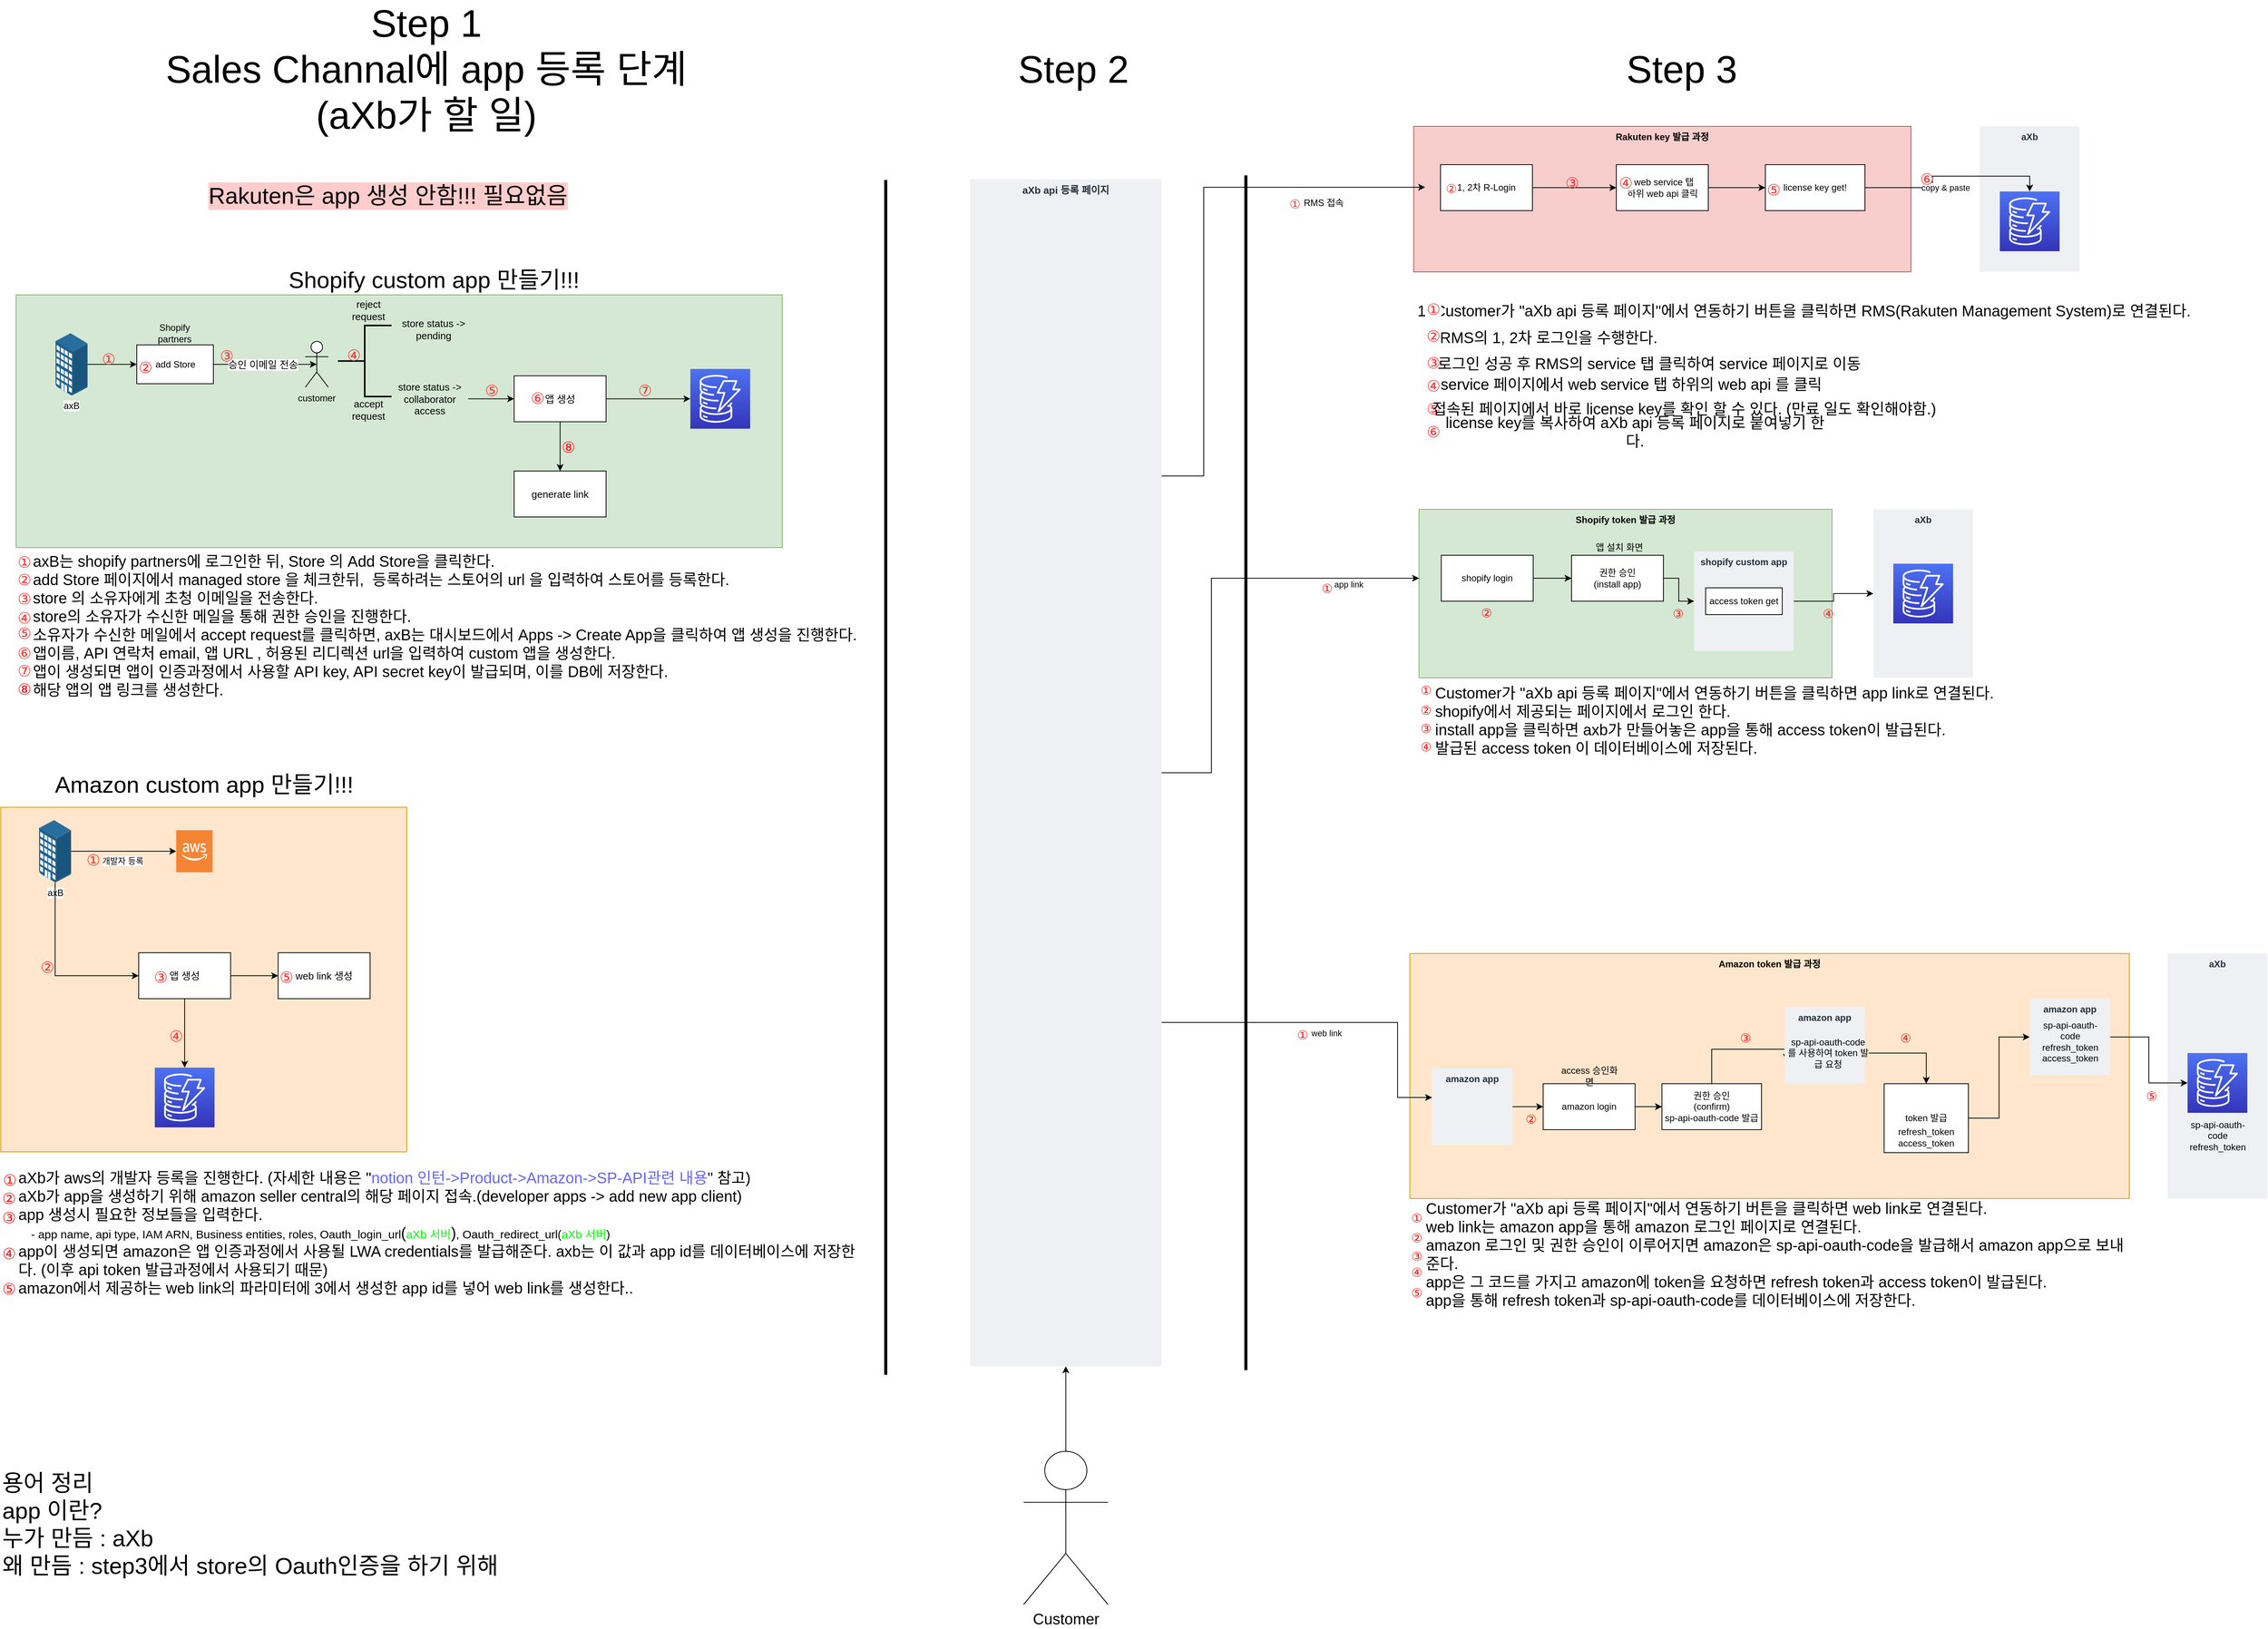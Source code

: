 <mxfile version="14.6.13" type="device"><diagram id="C5RBs43oDa-KdzZeNtuy" name="Page-1"><mxGraphModel dx="3737" dy="1808" grid="1" gridSize="10" guides="1" tooltips="1" connect="1" arrows="1" fold="1" page="1" pageScale="1" pageWidth="827" pageHeight="1169" math="0" shadow="0"><root><mxCell id="WIyWlLk6GJQsqaUBKTNV-0"/><mxCell id="WIyWlLk6GJQsqaUBKTNV-1" parent="WIyWlLk6GJQsqaUBKTNV-0"/><mxCell id="vINrmm-IMXXMEpujOuT7-6" value="aXb" style="fillColor=#EFF0F3;strokeColor=none;dashed=0;verticalAlign=top;fontStyle=1;fontColor=#232F3D;" parent="WIyWlLk6GJQsqaUBKTNV-1" vertex="1"><mxGeometry x="1953" y="230" width="130" height="190" as="geometry"/></mxCell><mxCell id="DnpxTwcDaf-gwTJrofk6-16" value="Rakuten key 발급 과정" style="fillColor=#f8cecc;strokeColor=#b85450;dashed=0;verticalAlign=top;fontStyle=1;" parent="WIyWlLk6GJQsqaUBKTNV-1" vertex="1"><mxGeometry x="1214" y="230" width="649" height="190" as="geometry"/></mxCell><mxCell id="DnpxTwcDaf-gwTJrofk6-11" style="edgeStyle=orthogonalEdgeStyle;rounded=0;orthogonalLoop=1;jettySize=auto;html=1;entryX=0;entryY=0.5;entryDx=0;entryDy=0;" parent="WIyWlLk6GJQsqaUBKTNV-1" source="DnpxTwcDaf-gwTJrofk6-0" target="DnpxTwcDaf-gwTJrofk6-3" edge="1"><mxGeometry relative="1" as="geometry"><mxPoint x="1544" y="310" as="targetPoint"/></mxGeometry></mxCell><mxCell id="DnpxTwcDaf-gwTJrofk6-0" value="1, 2차 R-Login" style="rounded=0;whiteSpace=wrap;html=1;" parent="WIyWlLk6GJQsqaUBKTNV-1" vertex="1"><mxGeometry x="1249" y="280" width="120" height="60" as="geometry"/></mxCell><mxCell id="vINrmm-IMXXMEpujOuT7-317" style="edgeStyle=orthogonalEdgeStyle;rounded=0;orthogonalLoop=1;jettySize=auto;html=1;entryX=0.5;entryY=1;entryDx=0;entryDy=0;fontSize=13;" parent="WIyWlLk6GJQsqaUBKTNV-1" source="DnpxTwcDaf-gwTJrofk6-1" target="vINrmm-IMXXMEpujOuT7-5" edge="1"><mxGeometry relative="1" as="geometry"/></mxCell><mxCell id="DnpxTwcDaf-gwTJrofk6-1" value="&lt;font style=&quot;font-size: 20px&quot;&gt;Customer&lt;/font&gt;" style="shape=umlActor;verticalLabelPosition=bottom;verticalAlign=top;html=1;outlineConnect=0;" parent="WIyWlLk6GJQsqaUBKTNV-1" vertex="1"><mxGeometry x="705" y="1960" width="110" height="200" as="geometry"/></mxCell><mxCell id="DnpxTwcDaf-gwTJrofk6-13" style="edgeStyle=orthogonalEdgeStyle;rounded=0;orthogonalLoop=1;jettySize=auto;html=1;entryX=0;entryY=0.5;entryDx=0;entryDy=0;" parent="WIyWlLk6GJQsqaUBKTNV-1" source="DnpxTwcDaf-gwTJrofk6-3" target="DnpxTwcDaf-gwTJrofk6-4" edge="1"><mxGeometry relative="1" as="geometry"/></mxCell><mxCell id="DnpxTwcDaf-gwTJrofk6-3" value="&amp;nbsp;web service 탭&lt;br&gt;하위 web api 클릭" style="rounded=0;whiteSpace=wrap;html=1;" parent="WIyWlLk6GJQsqaUBKTNV-1" vertex="1"><mxGeometry x="1478.5" y="280" width="120" height="60" as="geometry"/></mxCell><mxCell id="vINrmm-IMXXMEpujOuT7-7" value="copy &amp;amp; paste" style="edgeStyle=orthogonalEdgeStyle;rounded=0;orthogonalLoop=1;jettySize=auto;html=1;entryX=0.5;entryY=0;entryDx=0;entryDy=0;entryPerimeter=0;" parent="WIyWlLk6GJQsqaUBKTNV-1" source="DnpxTwcDaf-gwTJrofk6-4" target="DnpxTwcDaf-gwTJrofk6-60" edge="1"><mxGeometry x="-0.045" y="-15" relative="1" as="geometry"><mxPoint as="offset"/></mxGeometry></mxCell><mxCell id="DnpxTwcDaf-gwTJrofk6-4" value="license key get!" style="rounded=0;whiteSpace=wrap;html=1;" parent="WIyWlLk6GJQsqaUBKTNV-1" vertex="1"><mxGeometry x="1673" y="280" width="130" height="60" as="geometry"/></mxCell><mxCell id="DnpxTwcDaf-gwTJrofk6-5" value="&amp;nbsp;RMS 접속" style="text;html=1;strokeColor=none;fillColor=none;align=center;verticalAlign=middle;whiteSpace=wrap;rounded=0;" parent="WIyWlLk6GJQsqaUBKTNV-1" vertex="1"><mxGeometry x="1060" y="320" width="70" height="20" as="geometry"/></mxCell><mxCell id="DnpxTwcDaf-gwTJrofk6-60" value="" style="points=[[0,0,0],[0.25,0,0],[0.5,0,0],[0.75,0,0],[1,0,0],[0,1,0],[0.25,1,0],[0.5,1,0],[0.75,1,0],[1,1,0],[0,0.25,0],[0,0.5,0],[0,0.75,0],[1,0.25,0],[1,0.5,0],[1,0.75,0]];outlineConnect=0;fontColor=#232F3E;gradientColor=#4D72F3;gradientDirection=north;fillColor=#3334B9;strokeColor=#ffffff;dashed=0;verticalLabelPosition=bottom;verticalAlign=top;align=center;html=1;fontSize=12;fontStyle=0;aspect=fixed;shape=mxgraph.aws4.resourceIcon;resIcon=mxgraph.aws4.dynamodb;" parent="WIyWlLk6GJQsqaUBKTNV-1" vertex="1"><mxGeometry x="1979" y="315" width="78" height="78" as="geometry"/></mxCell><mxCell id="vINrmm-IMXXMEpujOuT7-5" value="aXb api 등록 페이지" style="fillColor=#EFF0F3;strokeColor=none;dashed=0;verticalAlign=top;fontStyle=1;fontColor=#232F3D;fontSize=13;" parent="WIyWlLk6GJQsqaUBKTNV-1" vertex="1"><mxGeometry x="635" y="299" width="250" height="1550" as="geometry"/></mxCell><mxCell id="vINrmm-IMXXMEpujOuT7-73" value="&lt;span style=&quot;font-family: &amp;quot;noto sans kr&amp;quot;, sans-serif; font-size: 16px; font-style: normal; font-weight: 400; letter-spacing: 0.8px; text-align: left; text-indent: 0px; text-transform: none; word-spacing: 0px; display: inline; float: none;&quot;&gt;&lt;font color=&quot;#ff3333&quot;&gt;①&lt;/font&gt;&lt;/span&gt;" style="text;whiteSpace=wrap;html=1;fontSize=13;labelBackgroundColor=none;" parent="WIyWlLk6GJQsqaUBKTNV-1" vertex="1"><mxGeometry x="1050" y="315" width="20" height="20" as="geometry"/></mxCell><mxCell id="vINrmm-IMXXMEpujOuT7-77" value="&lt;span style=&quot;font-family: &amp;#34;noto sans kr&amp;#34; , sans-serif ; font-size: 16px ; font-style: normal ; font-weight: 400 ; letter-spacing: 0.8px ; text-align: left ; text-indent: 0px ; text-transform: none ; word-spacing: 0px ; background-color: rgb(255 , 255 , 255) ; display: inline ; float: none&quot;&gt;&lt;font color=&quot;#ff3333&quot;&gt;②&lt;/font&gt;&lt;/span&gt;" style="text;whiteSpace=wrap;html=1;fontSize=13;" parent="WIyWlLk6GJQsqaUBKTNV-1" vertex="1"><mxGeometry x="1254" y="295" width="40" height="30" as="geometry"/></mxCell><mxCell id="vINrmm-IMXXMEpujOuT7-71" value="&lt;div style=&quot;text-align: left&quot;&gt;&lt;span style=&quot;font-size: 20px&quot;&gt;1. Customer가 &quot;aXb api 등록 페이지&quot;에서 연동하기 버튼을 클릭하면 RMS(Rakuten Management System)로 연결된다.&lt;/span&gt;&lt;/div&gt;&lt;br&gt;&lt;div style=&quot;text-align: left&quot;&gt;&lt;span style=&quot;font-size: 20px&quot;&gt;&lt;br&gt;&lt;/span&gt;&lt;/div&gt;" style="text;html=1;align=center;verticalAlign=middle;resizable=0;points=[];autosize=1;strokeColor=none;fontSize=13;" parent="WIyWlLk6GJQsqaUBKTNV-1" vertex="1"><mxGeometry x="1223" y="460" width="1000" height="60" as="geometry"/></mxCell><mxCell id="vINrmm-IMXXMEpujOuT7-75" value="&lt;span style=&quot;font-family: &amp;#34;noto sans kr&amp;#34; , sans-serif ; font-style: normal ; font-weight: 400 ; letter-spacing: 0.8px ; text-align: left ; text-indent: 0px ; text-transform: none ; word-spacing: 0px ; background-color: rgb(255 , 255 , 255) ; display: inline ; float: none&quot;&gt;&lt;font style=&quot;font-size: 20px&quot; color=&quot;#ff3333&quot;&gt;①&lt;/font&gt;&lt;/span&gt;" style="text;whiteSpace=wrap;html=1;fontSize=13;" parent="WIyWlLk6GJQsqaUBKTNV-1" vertex="1"><mxGeometry x="1229" y="450" width="34" height="30" as="geometry"/></mxCell><mxCell id="vINrmm-IMXXMEpujOuT7-79" value="" style="group" parent="WIyWlLk6GJQsqaUBKTNV-1" vertex="1" connectable="0"><mxGeometry x="1223" y="490" width="1000" height="90" as="geometry"/></mxCell><mxCell id="vINrmm-IMXXMEpujOuT7-80" value="&lt;div&gt;&lt;br&gt;&lt;/div&gt;" style="text;html=1;align=left;verticalAlign=middle;resizable=0;points=[];autosize=1;strokeColor=none;fontSize=13;" parent="vINrmm-IMXXMEpujOuT7-79" vertex="1"><mxGeometry x="490" y="30" width="20" height="20" as="geometry"/></mxCell><mxCell id="vINrmm-IMXXMEpujOuT7-82" value="&lt;font style=&quot;font-size: 20px&quot;&gt;RMS의 1, 2차 로그인을 수행한다.&amp;nbsp;&lt;/font&gt;" style="text;html=1;strokeColor=none;fillColor=none;align=center;verticalAlign=middle;whiteSpace=wrap;rounded=0;fontSize=13;" parent="vINrmm-IMXXMEpujOuT7-79" vertex="1"><mxGeometry x="10" y="5" width="320" height="20" as="geometry"/></mxCell><mxCell id="vINrmm-IMXXMEpujOuT7-78" value="&lt;span style=&quot;font-family: &amp;#34;noto sans kr&amp;#34; , sans-serif ; font-style: normal ; font-weight: 400 ; letter-spacing: 0.8px ; text-align: left ; text-indent: 0px ; text-transform: none ; word-spacing: 0px ; background-color: rgb(255 , 255 , 255) ; display: inline ; float: none&quot;&gt;&lt;font style=&quot;font-size: 20px&quot; color=&quot;#ff3333&quot;&gt;②&lt;/font&gt;&lt;/span&gt;" style="text;whiteSpace=wrap;html=1;fontSize=13;" parent="vINrmm-IMXXMEpujOuT7-79" vertex="1"><mxGeometry x="6" y="-5" width="40" height="30" as="geometry"/></mxCell><mxCell id="vINrmm-IMXXMEpujOuT7-83" value="&lt;span style=&quot;font-family: &amp;#34;noto sans kr&amp;#34; , sans-serif ; font-style: normal ; font-weight: 400 ; letter-spacing: 0.8px ; text-align: left ; text-indent: 0px ; text-transform: none ; word-spacing: 0px ; background-color: rgb(255 , 255 , 255) ; display: inline ; float: none&quot;&gt;&lt;font style=&quot;font-size: 20px&quot; color=&quot;#ff3333&quot;&gt;③&lt;/font&gt;&lt;/span&gt;" style="text;whiteSpace=wrap;html=1;fontSize=13;" parent="vINrmm-IMXXMEpujOuT7-79" vertex="1"><mxGeometry x="6" y="30" width="30" height="30" as="geometry"/></mxCell><mxCell id="vINrmm-IMXXMEpujOuT7-85" value="&lt;span style=&quot;font-family: &amp;#34;noto sans kr&amp;#34; , sans-serif ; font-style: normal ; font-weight: 400 ; letter-spacing: 0.8px ; text-align: left ; text-indent: 0px ; text-transform: none ; word-spacing: 0px ; background-color: rgb(255 , 255 , 255) ; display: inline ; float: none&quot;&gt;&lt;font style=&quot;font-size: 20px&quot; color=&quot;#ff3333&quot;&gt;④&lt;/font&gt;&lt;/span&gt;" style="text;whiteSpace=wrap;html=1;fontSize=13;" parent="vINrmm-IMXXMEpujOuT7-79" vertex="1"><mxGeometry x="6" y="60" width="24" height="30" as="geometry"/></mxCell><mxCell id="vINrmm-IMXXMEpujOuT7-91" value="&lt;font style=&quot;font-size: 20px&quot;&gt;로그인 성공 후 RMS의 service 탭 클릭하여 service 페이지로 이동&lt;/font&gt;" style="text;html=1;strokeColor=none;fillColor=none;align=center;verticalAlign=middle;whiteSpace=wrap;rounded=0;fontSize=13;" parent="vINrmm-IMXXMEpujOuT7-79" vertex="1"><mxGeometry x="-19.5" y="39" width="635" height="20" as="geometry"/></mxCell><mxCell id="vINrmm-IMXXMEpujOuT7-92" value="&lt;font style=&quot;font-size: 20px&quot;&gt;service 페이지에서 web service 탭 하위의 web api 를 클릭&lt;/font&gt;" style="text;html=1;strokeColor=none;fillColor=none;align=center;verticalAlign=middle;whiteSpace=wrap;rounded=0;fontSize=13;" parent="vINrmm-IMXXMEpujOuT7-79" vertex="1"><mxGeometry x="20" y="66" width="510" height="20" as="geometry"/></mxCell><mxCell id="vINrmm-IMXXMEpujOuT7-84" value="&lt;span style=&quot;font-family: &amp;quot;noto sans kr&amp;quot;, sans-serif; font-style: normal; font-weight: 400; letter-spacing: 0.8px; text-align: left; text-indent: 0px; text-transform: none; word-spacing: 0px; display: inline; float: none;&quot;&gt;&lt;font style=&quot;font-size: 20px&quot; color=&quot;#ff3333&quot;&gt;③&lt;/font&gt;&lt;/span&gt;" style="text;whiteSpace=wrap;html=1;fontSize=13;labelBackgroundColor=none;" parent="WIyWlLk6GJQsqaUBKTNV-1" vertex="1"><mxGeometry x="1410" y="285" width="30" height="30" as="geometry"/></mxCell><mxCell id="vINrmm-IMXXMEpujOuT7-86" value="&lt;span style=&quot;font-family: &amp;#34;noto sans kr&amp;#34; , sans-serif ; font-style: normal ; font-weight: 400 ; letter-spacing: 0.8px ; text-align: left ; text-indent: 0px ; text-transform: none ; word-spacing: 0px ; background-color: rgb(255 , 255 , 255) ; display: inline ; float: none&quot;&gt;&lt;font style=&quot;font-size: 20px&quot; color=&quot;#ff3333&quot;&gt;④&lt;/font&gt;&lt;/span&gt;" style="text;whiteSpace=wrap;html=1;fontSize=13;" parent="WIyWlLk6GJQsqaUBKTNV-1" vertex="1"><mxGeometry x="1479.5" y="285" width="24" height="30" as="geometry"/></mxCell><mxCell id="vINrmm-IMXXMEpujOuT7-87" value="&lt;span style=&quot;font-family: &amp;#34;noto sans kr&amp;#34; , sans-serif ; font-style: normal ; font-weight: 400 ; letter-spacing: 0.8px ; text-align: left ; text-indent: 0px ; text-transform: none ; word-spacing: 0px ; background-color: rgb(255 , 255 , 255) ; display: inline ; float: none&quot;&gt;&lt;font style=&quot;font-size: 20px&quot; color=&quot;#ff3333&quot;&gt;⑤&lt;/font&gt;&lt;/span&gt;" style="text;whiteSpace=wrap;html=1;fontSize=13;" parent="WIyWlLk6GJQsqaUBKTNV-1" vertex="1"><mxGeometry x="1673" y="294" width="20" height="30" as="geometry"/></mxCell><mxCell id="vINrmm-IMXXMEpujOuT7-88" value="&lt;span style=&quot;font-family: &amp;#34;noto sans kr&amp;#34; , sans-serif ; font-style: normal ; font-weight: 400 ; letter-spacing: 0.8px ; text-align: left ; text-indent: 0px ; text-transform: none ; word-spacing: 0px ; background-color: rgb(255 , 255 , 255) ; display: inline ; float: none&quot;&gt;&lt;font style=&quot;font-size: 20px&quot; color=&quot;#ff3333&quot;&gt;⑤&lt;/font&gt;&lt;/span&gt;" style="text;whiteSpace=wrap;html=1;fontSize=13;" parent="WIyWlLk6GJQsqaUBKTNV-1" vertex="1"><mxGeometry x="1229" y="580" width="20" height="30" as="geometry"/></mxCell><mxCell id="vINrmm-IMXXMEpujOuT7-89" value="&lt;span style=&quot;font-family: &amp;quot;noto sans kr&amp;quot;, sans-serif; font-style: normal; font-weight: 400; letter-spacing: 0.8px; text-align: left; text-indent: 0px; text-transform: none; word-spacing: 0px; display: inline; float: none;&quot;&gt;&lt;font style=&quot;font-size: 20px&quot; color=&quot;#ff3333&quot;&gt;⑥&lt;/font&gt;&lt;/span&gt;" style="text;whiteSpace=wrap;html=1;fontSize=13;labelBackgroundColor=none;" parent="WIyWlLk6GJQsqaUBKTNV-1" vertex="1"><mxGeometry x="1873" y="280" width="20" height="30" as="geometry"/></mxCell><mxCell id="vINrmm-IMXXMEpujOuT7-90" value="&lt;span style=&quot;font-family: &amp;#34;noto sans kr&amp;#34; , sans-serif ; font-style: normal ; font-weight: 400 ; letter-spacing: 0.8px ; text-align: left ; text-indent: 0px ; text-transform: none ; word-spacing: 0px ; background-color: rgb(255 , 255 , 255) ; display: inline ; float: none&quot;&gt;&lt;font style=&quot;font-size: 20px&quot; color=&quot;#ff3333&quot;&gt;⑥&lt;/font&gt;&lt;/span&gt;" style="text;whiteSpace=wrap;html=1;fontSize=13;" parent="WIyWlLk6GJQsqaUBKTNV-1" vertex="1"><mxGeometry x="1229" y="610" width="20" height="30" as="geometry"/></mxCell><mxCell id="vINrmm-IMXXMEpujOuT7-93" value="&lt;font style=&quot;font-size: 20px&quot;&gt;접속된 페이지에서 바로 license key를 확인 할 수 있다. (만료 일도 확인해야함.)&amp;nbsp;&lt;/font&gt;" style="text;html=1;strokeColor=none;fillColor=none;align=center;verticalAlign=middle;whiteSpace=wrap;rounded=0;fontSize=13;" parent="WIyWlLk6GJQsqaUBKTNV-1" vertex="1"><mxGeometry x="1235.5" y="588" width="667.5" height="20" as="geometry"/></mxCell><mxCell id="vINrmm-IMXXMEpujOuT7-95" value="&lt;font style=&quot;font-size: 20px&quot;&gt;license key를 복사하여 aXb api 등록 페이지로 붙여넣기 한다.&lt;/font&gt;" style="text;html=1;strokeColor=none;fillColor=none;align=center;verticalAlign=middle;whiteSpace=wrap;rounded=0;fontSize=13;" parent="WIyWlLk6GJQsqaUBKTNV-1" vertex="1"><mxGeometry x="1243" y="618" width="520" height="20" as="geometry"/></mxCell><mxCell id="vINrmm-IMXXMEpujOuT7-153" value="Shopify token 발급 과정" style="fillColor=#d5e8d4;strokeColor=#82b366;dashed=0;verticalAlign=top;fontStyle=1;" parent="WIyWlLk6GJQsqaUBKTNV-1" vertex="1"><mxGeometry x="1221" y="730" width="539" height="220" as="geometry"/></mxCell><mxCell id="vINrmm-IMXXMEpujOuT7-154" style="edgeStyle=orthogonalEdgeStyle;rounded=0;orthogonalLoop=1;jettySize=auto;html=1;exitX=1;exitY=0.5;exitDx=0;exitDy=0;" parent="WIyWlLk6GJQsqaUBKTNV-1" source="vINrmm-IMXXMEpujOuT7-5" target="vINrmm-IMXXMEpujOuT7-153" edge="1"><mxGeometry relative="1" as="geometry"><mxPoint x="1150" y="820" as="sourcePoint"/><mxPoint x="1210" y="819.5" as="targetPoint"/><Array as="points"><mxPoint x="950" y="1074"/><mxPoint x="950" y="820"/></Array></mxGeometry></mxCell><mxCell id="vINrmm-IMXXMEpujOuT7-155" value="app link" style="edgeLabel;html=1;align=center;verticalAlign=middle;resizable=0;points=[];" parent="vINrmm-IMXXMEpujOuT7-154" vertex="1" connectable="0"><mxGeometry x="0.109" y="3" relative="1" as="geometry"><mxPoint x="171" y="11" as="offset"/></mxGeometry></mxCell><mxCell id="vINrmm-IMXXMEpujOuT7-156" style="edgeStyle=orthogonalEdgeStyle;rounded=0;orthogonalLoop=1;jettySize=auto;html=1;" parent="WIyWlLk6GJQsqaUBKTNV-1" source="vINrmm-IMXXMEpujOuT7-157" target="vINrmm-IMXXMEpujOuT7-159" edge="1"><mxGeometry relative="1" as="geometry"/></mxCell><mxCell id="vINrmm-IMXXMEpujOuT7-157" value="shopify login" style="rounded=0;whiteSpace=wrap;html=1;" parent="WIyWlLk6GJQsqaUBKTNV-1" vertex="1"><mxGeometry x="1250" y="790" width="120" height="60" as="geometry"/></mxCell><mxCell id="vINrmm-IMXXMEpujOuT7-158" style="edgeStyle=orthogonalEdgeStyle;rounded=0;orthogonalLoop=1;jettySize=auto;html=1;entryX=0;entryY=0.5;entryDx=0;entryDy=0;" parent="WIyWlLk6GJQsqaUBKTNV-1" source="vINrmm-IMXXMEpujOuT7-159" target="vINrmm-IMXXMEpujOuT7-162" edge="1"><mxGeometry relative="1" as="geometry"/></mxCell><mxCell id="vINrmm-IMXXMEpujOuT7-159" value="권한 승인&lt;br&gt;(install app)" style="rounded=0;whiteSpace=wrap;html=1;" parent="WIyWlLk6GJQsqaUBKTNV-1" vertex="1"><mxGeometry x="1420" y="790" width="120" height="60" as="geometry"/></mxCell><mxCell id="vINrmm-IMXXMEpujOuT7-160" value="앱 설치 화면" style="text;html=1;strokeColor=none;fillColor=none;align=center;verticalAlign=middle;whiteSpace=wrap;rounded=0;" parent="WIyWlLk6GJQsqaUBKTNV-1" vertex="1"><mxGeometry x="1450" y="770" width="65" height="20" as="geometry"/></mxCell><mxCell id="vINrmm-IMXXMEpujOuT7-161" style="edgeStyle=orthogonalEdgeStyle;rounded=0;orthogonalLoop=1;jettySize=auto;html=1;" parent="WIyWlLk6GJQsqaUBKTNV-1" source="vINrmm-IMXXMEpujOuT7-162" target="vINrmm-IMXXMEpujOuT7-164" edge="1"><mxGeometry relative="1" as="geometry"/></mxCell><mxCell id="vINrmm-IMXXMEpujOuT7-162" value="shopify custom app" style="fillColor=#EFF0F3;strokeColor=none;dashed=0;verticalAlign=top;fontStyle=1;fontColor=#232F3D;" parent="WIyWlLk6GJQsqaUBKTNV-1" vertex="1"><mxGeometry x="1580" y="785" width="130" height="130" as="geometry"/></mxCell><mxCell id="vINrmm-IMXXMEpujOuT7-163" value="access token get" style="rounded=0;whiteSpace=wrap;html=1;" parent="WIyWlLk6GJQsqaUBKTNV-1" vertex="1"><mxGeometry x="1595" y="832.5" width="100" height="35" as="geometry"/></mxCell><mxCell id="vINrmm-IMXXMEpujOuT7-164" value="aXb" style="fillColor=#EFF0F3;strokeColor=none;dashed=0;verticalAlign=top;fontStyle=1;fontColor=#232F3D;" parent="WIyWlLk6GJQsqaUBKTNV-1" vertex="1"><mxGeometry x="1814" y="730" width="130" height="220" as="geometry"/></mxCell><mxCell id="vINrmm-IMXXMEpujOuT7-165" value="" style="points=[[0,0,0],[0.25,0,0],[0.5,0,0],[0.75,0,0],[1,0,0],[0,1,0],[0.25,1,0],[0.5,1,0],[0.75,1,0],[1,1,0],[0,0.25,0],[0,0.5,0],[0,0.75,0],[1,0.25,0],[1,0.5,0],[1,0.75,0]];outlineConnect=0;fontColor=#232F3E;gradientColor=#4D72F3;gradientDirection=north;fillColor=#3334B9;strokeColor=#ffffff;dashed=0;verticalLabelPosition=bottom;verticalAlign=top;align=center;html=1;fontSize=12;fontStyle=0;aspect=fixed;shape=mxgraph.aws4.resourceIcon;resIcon=mxgraph.aws4.dynamodb;" parent="WIyWlLk6GJQsqaUBKTNV-1" vertex="1"><mxGeometry x="1840" y="801" width="78" height="78" as="geometry"/></mxCell><mxCell id="vINrmm-IMXXMEpujOuT7-166" value="Amazon token 발급 과정" style="fillColor=#ffe6cc;strokeColor=#d79b00;dashed=0;verticalAlign=top;fontStyle=1;" parent="WIyWlLk6GJQsqaUBKTNV-1" vertex="1"><mxGeometry x="1209" y="1310" width="939" height="320" as="geometry"/></mxCell><mxCell id="vINrmm-IMXXMEpujOuT7-167" style="edgeStyle=orthogonalEdgeStyle;rounded=0;orthogonalLoop=1;jettySize=auto;html=1;entryX=0;entryY=0.38;entryDx=0;entryDy=0;entryPerimeter=0;" parent="WIyWlLk6GJQsqaUBKTNV-1" source="vINrmm-IMXXMEpujOuT7-5" target="vINrmm-IMXXMEpujOuT7-175" edge="1"><mxGeometry relative="1" as="geometry"><mxPoint x="1148" y="1428" as="sourcePoint"/><mxPoint x="1219" y="1428" as="targetPoint"/><Array as="points"><mxPoint x="1193" y="1400"/><mxPoint x="1193" y="1498"/></Array></mxGeometry></mxCell><mxCell id="vINrmm-IMXXMEpujOuT7-168" value="web link" style="edgeLabel;html=1;align=center;verticalAlign=middle;resizable=0;points=[];" parent="vINrmm-IMXXMEpujOuT7-167" vertex="1" connectable="0"><mxGeometry x="0.109" y="3" relative="1" as="geometry"><mxPoint x="-35" y="17" as="offset"/></mxGeometry></mxCell><mxCell id="vINrmm-IMXXMEpujOuT7-169" style="edgeStyle=orthogonalEdgeStyle;rounded=0;orthogonalLoop=1;jettySize=auto;html=1;entryX=0;entryY=0.5;entryDx=0;entryDy=0;" parent="WIyWlLk6GJQsqaUBKTNV-1" source="vINrmm-IMXXMEpujOuT7-170" target="vINrmm-IMXXMEpujOuT7-172" edge="1"><mxGeometry relative="1" as="geometry"/></mxCell><mxCell id="vINrmm-IMXXMEpujOuT7-170" value="amazon login" style="rounded=0;whiteSpace=wrap;html=1;" parent="WIyWlLk6GJQsqaUBKTNV-1" vertex="1"><mxGeometry x="1383" y="1480" width="120" height="60" as="geometry"/></mxCell><mxCell id="vINrmm-IMXXMEpujOuT7-171" style="edgeStyle=orthogonalEdgeStyle;rounded=0;orthogonalLoop=1;jettySize=auto;html=1;entryX=0;entryY=0.75;entryDx=0;entryDy=0;" parent="WIyWlLk6GJQsqaUBKTNV-1" source="vINrmm-IMXXMEpujOuT7-172" target="vINrmm-IMXXMEpujOuT7-178" edge="1"><mxGeometry relative="1" as="geometry"><Array as="points"><mxPoint x="1603" y="1435"/></Array></mxGeometry></mxCell><mxCell id="vINrmm-IMXXMEpujOuT7-172" value="권한 승인&lt;br&gt;(confirm)&lt;br&gt;sp-api-oauth-code 발급" style="rounded=0;whiteSpace=wrap;html=1;" parent="WIyWlLk6GJQsqaUBKTNV-1" vertex="1"><mxGeometry x="1538" y="1480" width="130" height="60" as="geometry"/></mxCell><mxCell id="vINrmm-IMXXMEpujOuT7-173" value="access 승인화면" style="text;html=1;strokeColor=none;fillColor=none;align=center;verticalAlign=middle;whiteSpace=wrap;rounded=0;" parent="WIyWlLk6GJQsqaUBKTNV-1" vertex="1"><mxGeometry x="1400.5" y="1460" width="85" height="20" as="geometry"/></mxCell><mxCell id="vINrmm-IMXXMEpujOuT7-174" style="edgeStyle=orthogonalEdgeStyle;rounded=0;orthogonalLoop=1;jettySize=auto;html=1;entryX=0;entryY=0.5;entryDx=0;entryDy=0;" parent="WIyWlLk6GJQsqaUBKTNV-1" source="vINrmm-IMXXMEpujOuT7-175" target="vINrmm-IMXXMEpujOuT7-170" edge="1"><mxGeometry relative="1" as="geometry"/></mxCell><mxCell id="vINrmm-IMXXMEpujOuT7-175" value="amazon app" style="fillColor=#EFF0F3;strokeColor=none;dashed=0;verticalAlign=top;fontStyle=1;fontColor=#232F3D;" parent="WIyWlLk6GJQsqaUBKTNV-1" vertex="1"><mxGeometry x="1238" y="1460" width="105" height="100" as="geometry"/></mxCell><mxCell id="vINrmm-IMXXMEpujOuT7-176" value="amazon app" style="fillColor=#EFF0F3;strokeColor=none;dashed=0;verticalAlign=top;fontStyle=1;fontColor=#232F3D;" parent="WIyWlLk6GJQsqaUBKTNV-1" vertex="1"><mxGeometry x="1698" y="1380" width="105" height="100" as="geometry"/></mxCell><mxCell id="vINrmm-IMXXMEpujOuT7-177" style="edgeStyle=orthogonalEdgeStyle;rounded=0;orthogonalLoop=1;jettySize=auto;html=1;entryX=0.5;entryY=0;entryDx=0;entryDy=0;" parent="WIyWlLk6GJQsqaUBKTNV-1" source="vINrmm-IMXXMEpujOuT7-178" target="vINrmm-IMXXMEpujOuT7-180" edge="1"><mxGeometry relative="1" as="geometry"/></mxCell><mxCell id="vINrmm-IMXXMEpujOuT7-178" value="sp-api-oauth-code를 사용하여 token 발급 요청" style="text;html=1;strokeColor=none;fillColor=none;align=center;verticalAlign=middle;whiteSpace=wrap;rounded=0;" parent="WIyWlLk6GJQsqaUBKTNV-1" vertex="1"><mxGeometry x="1700.5" y="1420" width="107.5" height="40" as="geometry"/></mxCell><mxCell id="vINrmm-IMXXMEpujOuT7-179" style="edgeStyle=orthogonalEdgeStyle;rounded=0;orthogonalLoop=1;jettySize=auto;html=1;entryX=0;entryY=0.5;entryDx=0;entryDy=0;" parent="WIyWlLk6GJQsqaUBKTNV-1" source="vINrmm-IMXXMEpujOuT7-180" target="vINrmm-IMXXMEpujOuT7-184" edge="1"><mxGeometry relative="1" as="geometry"/></mxCell><mxCell id="vINrmm-IMXXMEpujOuT7-180" value="token 발급" style="rounded=0;whiteSpace=wrap;html=1;" parent="WIyWlLk6GJQsqaUBKTNV-1" vertex="1"><mxGeometry x="1828" y="1480" width="110" height="90" as="geometry"/></mxCell><mxCell id="vINrmm-IMXXMEpujOuT7-181" value="aXb" style="fillColor=#EFF0F3;strokeColor=none;dashed=0;verticalAlign=top;fontStyle=1;fontColor=#232F3D;" parent="WIyWlLk6GJQsqaUBKTNV-1" vertex="1"><mxGeometry x="2198" y="1310" width="130" height="320" as="geometry"/></mxCell><mxCell id="vINrmm-IMXXMEpujOuT7-182" value="" style="points=[[0,0,0],[0.25,0,0],[0.5,0,0],[0.75,0,0],[1,0,0],[0,1,0],[0.25,1,0],[0.5,1,0],[0.75,1,0],[1,1,0],[0,0.25,0],[0,0.5,0],[0,0.75,0],[1,0.25,0],[1,0.5,0],[1,0.75,0]];outlineConnect=0;fontColor=#232F3E;gradientColor=#4D72F3;gradientDirection=north;fillColor=#3334B9;strokeColor=#ffffff;dashed=0;verticalLabelPosition=bottom;verticalAlign=top;align=center;html=1;fontSize=12;fontStyle=0;aspect=fixed;shape=mxgraph.aws4.resourceIcon;resIcon=mxgraph.aws4.dynamodb;" parent="WIyWlLk6GJQsqaUBKTNV-1" vertex="1"><mxGeometry x="2224" y="1440" width="78" height="78" as="geometry"/></mxCell><mxCell id="vINrmm-IMXXMEpujOuT7-183" style="edgeStyle=orthogonalEdgeStyle;rounded=0;orthogonalLoop=1;jettySize=auto;html=1;" parent="WIyWlLk6GJQsqaUBKTNV-1" source="vINrmm-IMXXMEpujOuT7-184" target="vINrmm-IMXXMEpujOuT7-182" edge="1"><mxGeometry relative="1" as="geometry"/></mxCell><mxCell id="vINrmm-IMXXMEpujOuT7-184" value="amazon app" style="fillColor=#EFF0F3;strokeColor=none;dashed=0;verticalAlign=top;fontStyle=1;fontColor=#232F3D;" parent="WIyWlLk6GJQsqaUBKTNV-1" vertex="1"><mxGeometry x="2018" y="1369" width="105" height="100" as="geometry"/></mxCell><mxCell id="vINrmm-IMXXMEpujOuT7-185" value="sp-api-oauth-code&lt;br&gt;refresh_token&lt;br&gt;access_token" style="text;html=1;strokeColor=none;fillColor=none;align=center;verticalAlign=middle;whiteSpace=wrap;rounded=0;" parent="WIyWlLk6GJQsqaUBKTNV-1" vertex="1"><mxGeometry x="2036.75" y="1410" width="67.5" height="30" as="geometry"/></mxCell><mxCell id="vINrmm-IMXXMEpujOuT7-186" value="refresh_token&lt;br&gt;access_token" style="text;html=1;strokeColor=none;fillColor=none;align=center;verticalAlign=middle;whiteSpace=wrap;rounded=0;" parent="WIyWlLk6GJQsqaUBKTNV-1" vertex="1"><mxGeometry x="1849.25" y="1535" width="67.5" height="30" as="geometry"/></mxCell><mxCell id="vINrmm-IMXXMEpujOuT7-187" value="sp-api-oauth-code&lt;br&gt;refresh_token" style="text;html=1;strokeColor=none;fillColor=none;align=center;verticalAlign=middle;whiteSpace=wrap;rounded=0;" parent="WIyWlLk6GJQsqaUBKTNV-1" vertex="1"><mxGeometry x="2215.5" y="1525" width="95" height="45" as="geometry"/></mxCell><mxCell id="vINrmm-IMXXMEpujOuT7-188" value="&lt;meta charset=&quot;utf-8&quot;&gt;&lt;span style=&quot;font-family: &amp;quot;noto sans kr&amp;quot;, sans-serif; font-size: 16px; font-style: normal; font-weight: 400; letter-spacing: 0.8px; text-align: left; text-indent: 0px; text-transform: none; word-spacing: 0px; background-color: rgb(255, 255, 255); display: inline; float: none;&quot;&gt;①&lt;/span&gt;" style="text;whiteSpace=wrap;html=1;fontColor=#FF1717;" parent="WIyWlLk6GJQsqaUBKTNV-1" vertex="1"><mxGeometry x="1092" y="817" width="31" height="30" as="geometry"/></mxCell><mxCell id="vINrmm-IMXXMEpujOuT7-189" value="&lt;meta charset=&quot;utf-8&quot;&gt;&lt;span style=&quot;font-family: &amp;quot;noto sans kr&amp;quot;, sans-serif; font-size: 16px; font-style: normal; font-weight: 400; letter-spacing: 0.8px; text-align: left; text-indent: 0px; text-transform: none; word-spacing: 0px; display: inline; float: none;&quot;&gt;②&lt;/span&gt;" style="text;whiteSpace=wrap;html=1;fontColor=#FF1717;labelBackgroundColor=none;" parent="WIyWlLk6GJQsqaUBKTNV-1" vertex="1"><mxGeometry x="1300" y="849" width="40" height="30" as="geometry"/></mxCell><mxCell id="vINrmm-IMXXMEpujOuT7-190" value="&lt;meta charset=&quot;utf-8&quot;&gt;&lt;span style=&quot;font-family: &amp;quot;noto sans kr&amp;quot;, sans-serif; font-size: 16px; font-style: normal; font-weight: 400; letter-spacing: 0.8px; text-align: left; text-indent: 0px; text-transform: none; word-spacing: 0px; display: inline; float: none;&quot;&gt;③&lt;/span&gt;" style="text;whiteSpace=wrap;html=1;fontColor=#FF1717;labelBackgroundColor=none;" parent="WIyWlLk6GJQsqaUBKTNV-1" vertex="1"><mxGeometry x="1550" y="850" width="40" height="30" as="geometry"/></mxCell><mxCell id="vINrmm-IMXXMEpujOuT7-191" value="&lt;meta charset=&quot;utf-8&quot;&gt;&lt;span style=&quot;font-family: &amp;quot;noto sans kr&amp;quot;, sans-serif; font-size: 16px; font-style: normal; font-weight: 400; letter-spacing: 0.8px; text-align: left; text-indent: 0px; text-transform: none; word-spacing: 0px; display: inline; float: none;&quot;&gt;④&lt;/span&gt;" style="text;whiteSpace=wrap;html=1;fontColor=#FF1717;labelBackgroundColor=none;" parent="WIyWlLk6GJQsqaUBKTNV-1" vertex="1"><mxGeometry x="1746.25" y="850" width="40" height="30" as="geometry"/></mxCell><mxCell id="vINrmm-IMXXMEpujOuT7-192" value="&lt;meta charset=&quot;utf-8&quot;&gt;&lt;span style=&quot;font-family: &amp;quot;noto sans kr&amp;quot;, sans-serif; font-size: 16px; font-style: normal; font-weight: 400; letter-spacing: 0.8px; text-align: left; text-indent: 0px; text-transform: none; word-spacing: 0px; background-color: rgb(255, 255, 255); display: inline; float: none;&quot;&gt;①&lt;/span&gt;" style="text;whiteSpace=wrap;html=1;fontColor=#FF1717;" parent="WIyWlLk6GJQsqaUBKTNV-1" vertex="1"><mxGeometry x="1060" y="1400" width="31" height="30" as="geometry"/></mxCell><mxCell id="vINrmm-IMXXMEpujOuT7-193" value="&lt;meta charset=&quot;utf-8&quot;&gt;&lt;span style=&quot;font-family: &amp;quot;noto sans kr&amp;quot;, sans-serif; font-size: 16px; font-style: normal; font-weight: 400; letter-spacing: 0.8px; text-align: left; text-indent: 0px; text-transform: none; word-spacing: 0px; display: inline; float: none;&quot;&gt;②&lt;/span&gt;" style="text;whiteSpace=wrap;html=1;fontColor=#FF1717;labelBackgroundColor=none;" parent="WIyWlLk6GJQsqaUBKTNV-1" vertex="1"><mxGeometry x="1358" y="1510" width="40" height="24" as="geometry"/></mxCell><mxCell id="vINrmm-IMXXMEpujOuT7-194" value="&lt;meta charset=&quot;utf-8&quot;&gt;&lt;span style=&quot;font-family: &amp;quot;noto sans kr&amp;quot;, sans-serif; font-size: 16px; font-style: normal; font-weight: 400; letter-spacing: 0.8px; text-align: left; text-indent: 0px; text-transform: none; word-spacing: 0px; display: inline; float: none;&quot;&gt;③&lt;/span&gt;" style="text;whiteSpace=wrap;html=1;fontColor=#FF1717;labelBackgroundColor=none;" parent="WIyWlLk6GJQsqaUBKTNV-1" vertex="1"><mxGeometry x="1638" y="1404" width="40" height="30" as="geometry"/></mxCell><mxCell id="vINrmm-IMXXMEpujOuT7-195" value="&lt;meta charset=&quot;utf-8&quot;&gt;&lt;span style=&quot;font-family: &amp;quot;noto sans kr&amp;quot;, sans-serif; font-size: 16px; font-style: normal; font-weight: 400; letter-spacing: 0.8px; text-align: left; text-indent: 0px; text-transform: none; word-spacing: 0px; display: inline; float: none;&quot;&gt;④&lt;/span&gt;" style="text;whiteSpace=wrap;html=1;fontColor=#FF1717;labelBackgroundColor=none;" parent="WIyWlLk6GJQsqaUBKTNV-1" vertex="1"><mxGeometry x="1847" y="1404" width="40" height="30" as="geometry"/></mxCell><mxCell id="vINrmm-IMXXMEpujOuT7-196" value="&lt;meta charset=&quot;utf-8&quot;&gt;&lt;span style=&quot;font-family: &amp;quot;noto sans kr&amp;quot;, sans-serif; font-size: 16px; font-style: normal; font-weight: 400; letter-spacing: 0.8px; text-align: left; text-indent: 0px; text-transform: none; word-spacing: 0px; background-color: rgb(255, 255, 255); display: inline; float: none;&quot;&gt;⑤&lt;/span&gt;" style="text;whiteSpace=wrap;html=1;fontColor=#FF1717;" parent="WIyWlLk6GJQsqaUBKTNV-1" vertex="1"><mxGeometry x="2168" y="1480" width="40" height="30" as="geometry"/></mxCell><mxCell id="vINrmm-IMXXMEpujOuT7-197" value="" style="group" parent="WIyWlLk6GJQsqaUBKTNV-1" vertex="1" connectable="0"><mxGeometry x="1221" y="950" width="778" height="110" as="geometry"/></mxCell><mxCell id="vINrmm-IMXXMEpujOuT7-198" value="&lt;font style=&quot;font-size: 20px&quot;&gt;Customer가 &quot;aXb api 등록 페이지&quot;에서 연동하기 버튼을 클릭하면 app link로 연결된다.&lt;br&gt;shopify에서 제공되는 페이지에서 로그인 한다. &lt;br&gt;install app을 클릭하면 axb가 만들어놓은 app을 통해 access token이 발급된다. &lt;br&gt;발급된 access token 이 데이터베이스에 저장된다.&lt;/font&gt;" style="text;html=1;strokeColor=none;fillColor=none;align=left;verticalAlign=middle;whiteSpace=wrap;rounded=0;" parent="vINrmm-IMXXMEpujOuT7-197" vertex="1"><mxGeometry x="19" width="759" height="110" as="geometry"/></mxCell><mxCell id="vINrmm-IMXXMEpujOuT7-199" value="&lt;meta charset=&quot;utf-8&quot;&gt;&lt;span style=&quot;font-family: &amp;quot;noto sans kr&amp;quot;, sans-serif; font-size: 16px; font-style: normal; font-weight: 400; letter-spacing: 0.8px; text-align: left; text-indent: 0px; text-transform: none; word-spacing: 0px; background-color: rgb(255, 255, 255); display: inline; float: none;&quot;&gt;①&lt;/span&gt;" style="text;whiteSpace=wrap;html=1;fontColor=#FF1717;" parent="vINrmm-IMXXMEpujOuT7-197" vertex="1"><mxGeometry width="31" height="24" as="geometry"/></mxCell><mxCell id="vINrmm-IMXXMEpujOuT7-200" value="&lt;meta charset=&quot;utf-8&quot;&gt;&lt;span style=&quot;font-family: &amp;quot;noto sans kr&amp;quot;, sans-serif; font-size: 16px; font-style: normal; font-weight: 400; letter-spacing: 0.8px; text-align: left; text-indent: 0px; text-transform: none; word-spacing: 0px; background-color: rgb(255, 255, 255); display: inline; float: none;&quot;&gt;②&lt;/span&gt;" style="text;whiteSpace=wrap;html=1;fontColor=#FF1717;" parent="vINrmm-IMXXMEpujOuT7-197" vertex="1"><mxGeometry y="26" width="40" height="24" as="geometry"/></mxCell><mxCell id="vINrmm-IMXXMEpujOuT7-201" value="&lt;meta charset=&quot;utf-8&quot;&gt;&lt;span style=&quot;font-family: &amp;quot;noto sans kr&amp;quot;, sans-serif; font-size: 16px; font-style: normal; font-weight: 400; letter-spacing: 0.8px; text-align: left; text-indent: 0px; text-transform: none; word-spacing: 0px; background-color: rgb(255, 255, 255); display: inline; float: none;&quot;&gt;③&lt;/span&gt;" style="text;whiteSpace=wrap;html=1;fontColor=#FF1717;" parent="vINrmm-IMXXMEpujOuT7-197" vertex="1"><mxGeometry y="50" width="40" height="24" as="geometry"/></mxCell><mxCell id="vINrmm-IMXXMEpujOuT7-202" value="&lt;meta charset=&quot;utf-8&quot;&gt;&lt;span style=&quot;font-family: &amp;quot;noto sans kr&amp;quot;, sans-serif; font-size: 16px; font-style: normal; font-weight: 400; letter-spacing: 0.8px; text-align: left; text-indent: 0px; text-transform: none; word-spacing: 0px; background-color: rgb(255, 255, 255); display: inline; float: none;&quot;&gt;④&lt;/span&gt;" style="text;whiteSpace=wrap;html=1;fontColor=#FF1717;" parent="vINrmm-IMXXMEpujOuT7-197" vertex="1"><mxGeometry y="74" width="40" height="30" as="geometry"/></mxCell><mxCell id="vINrmm-IMXXMEpujOuT7-203" value="" style="group" parent="WIyWlLk6GJQsqaUBKTNV-1" vertex="1" connectable="0"><mxGeometry x="1209" y="1627" width="949" height="150" as="geometry"/></mxCell><mxCell id="vINrmm-IMXXMEpujOuT7-204" value="&lt;font style=&quot;font-size: 20px&quot;&gt;&lt;span style=&quot;font-size: 20px&quot;&gt;Customer가 &quot;aXb api 등록 페이지&quot;에서 연동하기 버튼을 클릭하면 web link로 연결된다.&lt;/span&gt;&lt;br&gt;&lt;span style=&quot;font-size: 20px&quot;&gt;web link는 amazon app을 통해 amazon 로그인 페이지로 연결된다. &lt;br&gt;amazon 로그인 및 권한 승인이 이루어지면 amazon은&amp;nbsp;&lt;/span&gt;&lt;span style=&quot;text-align: center&quot;&gt;&lt;font style=&quot;font-size: 20px&quot;&gt;sp-api-oauth-code을 발급해서 amazon app으로 보내준다. &lt;br&gt;app은 그 코드를 가지고 amazon에 token을 요청하면 refresh token과 access token이 발급된다.&lt;br&gt;&lt;/font&gt;&lt;/span&gt;app을 통해 refresh token과&amp;nbsp;&lt;span style=&quot;text-align: center&quot;&gt;sp-api-oauth-code를 데이터베이스에 저장한다.&lt;/span&gt;&lt;br&gt;&lt;/font&gt;" style="text;html=1;strokeColor=none;fillColor=none;align=left;verticalAlign=middle;whiteSpace=wrap;rounded=0;" parent="vINrmm-IMXXMEpujOuT7-203" vertex="1"><mxGeometry x="19" width="930" height="150" as="geometry"/></mxCell><mxCell id="vINrmm-IMXXMEpujOuT7-205" value="&lt;meta charset=&quot;utf-8&quot;&gt;&lt;span style=&quot;font-family: &amp;quot;noto sans kr&amp;quot;, sans-serif; font-size: 16px; font-style: normal; font-weight: 400; letter-spacing: 0.8px; text-align: left; text-indent: 0px; text-transform: none; word-spacing: 0px; background-color: rgb(255, 255, 255); display: inline; float: none;&quot;&gt;①&lt;/span&gt;" style="text;whiteSpace=wrap;html=1;fontColor=#FF1717;" parent="vINrmm-IMXXMEpujOuT7-203" vertex="1"><mxGeometry y="12" width="31" height="31" as="geometry"/></mxCell><mxCell id="vINrmm-IMXXMEpujOuT7-206" value="&lt;meta charset=&quot;utf-8&quot;&gt;&lt;span style=&quot;font-family: &amp;quot;noto sans kr&amp;quot;, sans-serif; font-size: 16px; font-style: normal; font-weight: 400; letter-spacing: 0.8px; text-align: left; text-indent: 0px; text-transform: none; word-spacing: 0px; background-color: rgb(255, 255, 255); display: inline; float: none;&quot;&gt;②&lt;/span&gt;" style="text;whiteSpace=wrap;html=1;fontColor=#FF1717;" parent="vINrmm-IMXXMEpujOuT7-203" vertex="1"><mxGeometry y="38" width="40" height="24" as="geometry"/></mxCell><mxCell id="vINrmm-IMXXMEpujOuT7-207" value="&lt;meta charset=&quot;utf-8&quot;&gt;&lt;span style=&quot;font-family: &amp;quot;noto sans kr&amp;quot;, sans-serif; font-size: 16px; font-style: normal; font-weight: 400; letter-spacing: 0.8px; text-align: left; text-indent: 0px; text-transform: none; word-spacing: 0px; background-color: rgb(255, 255, 255); display: inline; float: none;&quot;&gt;③&lt;/span&gt;" style="text;whiteSpace=wrap;html=1;fontColor=#FF1717;" parent="vINrmm-IMXXMEpujOuT7-203" vertex="1"><mxGeometry y="62" width="40" height="30" as="geometry"/></mxCell><mxCell id="vINrmm-IMXXMEpujOuT7-208" value="&lt;meta charset=&quot;utf-8&quot;&gt;&lt;span style=&quot;font-family: &amp;quot;noto sans kr&amp;quot;, sans-serif; font-size: 16px; font-style: normal; font-weight: 400; letter-spacing: 0.8px; text-align: left; text-indent: 0px; text-transform: none; word-spacing: 0px; background-color: rgb(255, 255, 255); display: inline; float: none;&quot;&gt;④&lt;/span&gt;" style="text;whiteSpace=wrap;html=1;fontColor=#FF1717;" parent="vINrmm-IMXXMEpujOuT7-203" vertex="1"><mxGeometry y="83" width="40" height="30" as="geometry"/></mxCell><mxCell id="vINrmm-IMXXMEpujOuT7-209" value="&lt;meta charset=&quot;utf-8&quot;&gt;&lt;span style=&quot;font-family: &amp;quot;noto sans kr&amp;quot;, sans-serif; font-size: 16px; font-style: normal; font-weight: 400; letter-spacing: 0.8px; text-align: left; text-indent: 0px; text-transform: none; word-spacing: 0px; background-color: rgb(255, 255, 255); display: inline; float: none;&quot;&gt;⑤&lt;/span&gt;" style="text;whiteSpace=wrap;html=1;fontColor=#FF1717;" parent="vINrmm-IMXXMEpujOuT7-203" vertex="1"><mxGeometry y="110" width="40" height="28" as="geometry"/></mxCell><mxCell id="vINrmm-IMXXMEpujOuT7-210" style="edgeStyle=orthogonalEdgeStyle;rounded=0;orthogonalLoop=1;jettySize=auto;html=1;exitX=1;exitY=0.25;exitDx=0;exitDy=0;" parent="WIyWlLk6GJQsqaUBKTNV-1" source="vINrmm-IMXXMEpujOuT7-5" edge="1"><mxGeometry relative="1" as="geometry"><mxPoint x="1158" y="309.5" as="sourcePoint"/><mxPoint x="1229" y="309.5" as="targetPoint"/><Array as="points"><mxPoint x="940" y="687"/><mxPoint x="940" y="310"/></Array></mxGeometry></mxCell><mxCell id="vINrmm-IMXXMEpujOuT7-303" value="" style="group" parent="WIyWlLk6GJQsqaUBKTNV-1" vertex="1" connectable="0"><mxGeometry x="-610" y="420" width="1070" height="583" as="geometry"/></mxCell><mxCell id="vINrmm-IMXXMEpujOuT7-264" value="" style="group" parent="vINrmm-IMXXMEpujOuT7-303" vertex="1" connectable="0"><mxGeometry width="1000" height="360" as="geometry"/></mxCell><mxCell id="vINrmm-IMXXMEpujOuT7-265" value="" style="fillColor=#d5e8d4;strokeColor=#82b366;dashed=0;verticalAlign=top;fontStyle=0;" parent="vINrmm-IMXXMEpujOuT7-264" vertex="1"><mxGeometry y="30" width="1000" height="330" as="geometry"/></mxCell><mxCell id="vINrmm-IMXXMEpujOuT7-266" value="axB" style="points=[];aspect=fixed;html=1;align=center;shadow=0;dashed=0;image;image=img/lib/allied_telesis/buildings/Apartments.svg;" parent="vINrmm-IMXXMEpujOuT7-264" vertex="1"><mxGeometry x="51.5" y="80" width="41.86" height="81.39" as="geometry"/></mxCell><mxCell id="vINrmm-IMXXMEpujOuT7-267" value="add Store" style="rounded=0;whiteSpace=wrap;html=1;" parent="vINrmm-IMXXMEpujOuT7-264" vertex="1"><mxGeometry x="157.5" y="95.35" width="100" height="50.69" as="geometry"/></mxCell><mxCell id="vINrmm-IMXXMEpujOuT7-268" style="edgeStyle=orthogonalEdgeStyle;rounded=0;orthogonalLoop=1;jettySize=auto;html=1;entryX=0;entryY=0.5;entryDx=0;entryDy=0;" parent="vINrmm-IMXXMEpujOuT7-264" source="vINrmm-IMXXMEpujOuT7-266" target="vINrmm-IMXXMEpujOuT7-267" edge="1"><mxGeometry relative="1" as="geometry"/></mxCell><mxCell id="vINrmm-IMXXMEpujOuT7-269" value="Shopify partners" style="text;html=1;strokeColor=none;fillColor=none;align=center;verticalAlign=middle;whiteSpace=wrap;rounded=0;" parent="vINrmm-IMXXMEpujOuT7-264" vertex="1"><mxGeometry x="172.43" y="65.35" width="70" height="30" as="geometry"/></mxCell><mxCell id="vINrmm-IMXXMEpujOuT7-270" value="customer" style="shape=umlActor;verticalLabelPosition=bottom;verticalAlign=top;html=1;outlineConnect=0;" parent="vINrmm-IMXXMEpujOuT7-264" vertex="1"><mxGeometry x="377.43" y="90.69" width="30" height="60" as="geometry"/></mxCell><mxCell id="vINrmm-IMXXMEpujOuT7-271" style="edgeStyle=orthogonalEdgeStyle;rounded=0;orthogonalLoop=1;jettySize=auto;html=1;entryX=0.5;entryY=0.5;entryDx=0;entryDy=0;entryPerimeter=0;fontSize=13;" parent="vINrmm-IMXXMEpujOuT7-264" source="vINrmm-IMXXMEpujOuT7-267" target="vINrmm-IMXXMEpujOuT7-270" edge="1"><mxGeometry relative="1" as="geometry"/></mxCell><mxCell id="vINrmm-IMXXMEpujOuT7-272" value="승인 이메일 전송" style="edgeLabel;html=1;align=center;verticalAlign=middle;resizable=0;points=[];fontSize=13;" parent="vINrmm-IMXXMEpujOuT7-271" vertex="1" connectable="0"><mxGeometry x="0.112" relative="1" as="geometry"><mxPoint x="-11" as="offset"/></mxGeometry></mxCell><mxCell id="vINrmm-IMXXMEpujOuT7-273" value="" style="points=[[0,0,0],[0.25,0,0],[0.5,0,0],[0.75,0,0],[1,0,0],[0,1,0],[0.25,1,0],[0.5,1,0],[0.75,1,0],[1,1,0],[0,0.25,0],[0,0.5,0],[0,0.75,0],[1,0.25,0],[1,0.5,0],[1,0.75,0]];outlineConnect=0;fontColor=#232F3E;gradientColor=#4D72F3;gradientDirection=north;fillColor=#3334B9;strokeColor=#ffffff;dashed=0;verticalLabelPosition=bottom;verticalAlign=top;align=center;html=1;fontSize=12;fontStyle=0;aspect=fixed;shape=mxgraph.aws4.resourceIcon;resIcon=mxgraph.aws4.dynamodb;" parent="vINrmm-IMXXMEpujOuT7-264" vertex="1"><mxGeometry x="880" y="126.7" width="78" height="78" as="geometry"/></mxCell><mxCell id="vINrmm-IMXXMEpujOuT7-274" value="&lt;font style=&quot;font-size: 30px&quot;&gt;Shopify custom app 만들기!!!&lt;/font&gt;" style="text;html=1;strokeColor=none;fillColor=none;align=center;verticalAlign=middle;whiteSpace=wrap;rounded=0;fontSize=13;" parent="vINrmm-IMXXMEpujOuT7-264" vertex="1"><mxGeometry x="303.72" width="482.57" height="20" as="geometry"/></mxCell><mxCell id="vINrmm-IMXXMEpujOuT7-275" value="&lt;span style=&quot;font-family: &amp;quot;noto sans kr&amp;quot;, sans-serif; font-style: normal; font-weight: 400; letter-spacing: 0.8px; text-align: left; text-indent: 0px; text-transform: none; word-spacing: 0px; display: inline; float: none;&quot;&gt;&lt;font style=&quot;font-size: 20px&quot; color=&quot;#ff3333&quot;&gt;①&lt;/font&gt;&lt;/span&gt;" style="text;whiteSpace=wrap;html=1;fontSize=13;labelBackgroundColor=none;" parent="vINrmm-IMXXMEpujOuT7-264" vertex="1"><mxGeometry x="110" y="95" width="20" height="30" as="geometry"/></mxCell><mxCell id="vINrmm-IMXXMEpujOuT7-276" value="&lt;span style=&quot;font-family: &amp;#34;noto sans kr&amp;#34; , sans-serif ; font-style: normal ; font-weight: 400 ; letter-spacing: 0.8px ; text-align: left ; text-indent: 0px ; text-transform: none ; word-spacing: 0px ; background-color: rgb(255 , 255 , 255) ; display: inline ; float: none&quot;&gt;&lt;font style=&quot;font-size: 20px&quot; color=&quot;#ff3333&quot;&gt;②&lt;/font&gt;&lt;/span&gt;" style="text;whiteSpace=wrap;html=1;fontSize=13;" parent="vINrmm-IMXXMEpujOuT7-264" vertex="1"><mxGeometry x="157.5" y="105.7" width="40" height="30" as="geometry"/></mxCell><mxCell id="vINrmm-IMXXMEpujOuT7-277" value="&lt;span style=&quot;font-family: &amp;quot;noto sans kr&amp;quot;, sans-serif; font-style: normal; font-weight: 400; letter-spacing: 0.8px; text-align: left; text-indent: 0px; text-transform: none; word-spacing: 0px; display: inline; float: none;&quot;&gt;&lt;font style=&quot;font-size: 20px&quot; color=&quot;#ff3333&quot;&gt;③&lt;/font&gt;&lt;/span&gt;" style="text;whiteSpace=wrap;html=1;fontSize=13;labelBackgroundColor=none;" parent="vINrmm-IMXXMEpujOuT7-264" vertex="1"><mxGeometry x="263.72" y="90.69" width="40" height="30" as="geometry"/></mxCell><mxCell id="vINrmm-IMXXMEpujOuT7-278" value="" style="strokeWidth=2;html=1;shape=mxgraph.flowchart.annotation_2;align=left;labelPosition=right;pointerEvents=1;fontSize=13;" parent="vINrmm-IMXXMEpujOuT7-264" vertex="1"><mxGeometry x="420" y="70" width="70" height="92.7" as="geometry"/></mxCell><mxCell id="vINrmm-IMXXMEpujOuT7-279" value="accept request" style="text;html=1;strokeColor=none;fillColor=none;align=center;verticalAlign=middle;whiteSpace=wrap;rounded=0;fontSize=13;" parent="vINrmm-IMXXMEpujOuT7-264" vertex="1"><mxGeometry x="440" y="170" width="40" height="20" as="geometry"/></mxCell><mxCell id="vINrmm-IMXXMEpujOuT7-280" value="reject request" style="text;html=1;strokeColor=none;fillColor=none;align=center;verticalAlign=middle;whiteSpace=wrap;rounded=0;fontSize=13;" parent="vINrmm-IMXXMEpujOuT7-264" vertex="1"><mxGeometry x="440" y="40" width="40" height="20" as="geometry"/></mxCell><mxCell id="vINrmm-IMXXMEpujOuT7-281" value="store status -&amp;gt; pending" style="text;html=1;strokeColor=none;fillColor=none;align=center;verticalAlign=middle;whiteSpace=wrap;rounded=0;fontSize=13;" parent="vINrmm-IMXXMEpujOuT7-264" vertex="1"><mxGeometry x="500" y="60" width="90" height="30" as="geometry"/></mxCell><mxCell id="vINrmm-IMXXMEpujOuT7-282" value="store status -&amp;gt; collaborator access" style="text;html=1;strokeColor=none;fillColor=none;align=center;verticalAlign=middle;whiteSpace=wrap;rounded=0;fontSize=13;" parent="vINrmm-IMXXMEpujOuT7-264" vertex="1"><mxGeometry x="490" y="150.69" width="100" height="30" as="geometry"/></mxCell><mxCell id="vINrmm-IMXXMEpujOuT7-283" style="edgeStyle=orthogonalEdgeStyle;rounded=0;orthogonalLoop=1;jettySize=auto;html=1;fontSize=13;" parent="vINrmm-IMXXMEpujOuT7-264" source="vINrmm-IMXXMEpujOuT7-284" target="vINrmm-IMXXMEpujOuT7-273" edge="1"><mxGeometry relative="1" as="geometry"/></mxCell><mxCell id="vINrmm-IMXXMEpujOuT7-284" value="앱 생성" style="rounded=0;whiteSpace=wrap;html=1;fontSize=13;" parent="vINrmm-IMXXMEpujOuT7-264" vertex="1"><mxGeometry x="650" y="135.7" width="120" height="60" as="geometry"/></mxCell><mxCell id="vINrmm-IMXXMEpujOuT7-285" style="edgeStyle=orthogonalEdgeStyle;rounded=0;orthogonalLoop=1;jettySize=auto;html=1;entryX=0;entryY=0.5;entryDx=0;entryDy=0;fontSize=13;" parent="vINrmm-IMXXMEpujOuT7-264" source="vINrmm-IMXXMEpujOuT7-282" target="vINrmm-IMXXMEpujOuT7-284" edge="1"><mxGeometry relative="1" as="geometry"/></mxCell><mxCell id="vINrmm-IMXXMEpujOuT7-286" value="generate link" style="rounded=0;whiteSpace=wrap;html=1;fontSize=13;" parent="vINrmm-IMXXMEpujOuT7-264" vertex="1"><mxGeometry x="650" y="260" width="120" height="60" as="geometry"/></mxCell><mxCell id="vINrmm-IMXXMEpujOuT7-287" style="edgeStyle=orthogonalEdgeStyle;rounded=0;orthogonalLoop=1;jettySize=auto;html=1;entryX=0.5;entryY=0;entryDx=0;entryDy=0;fontSize=13;" parent="vINrmm-IMXXMEpujOuT7-264" source="vINrmm-IMXXMEpujOuT7-284" target="vINrmm-IMXXMEpujOuT7-286" edge="1"><mxGeometry relative="1" as="geometry"/></mxCell><mxCell id="vINrmm-IMXXMEpujOuT7-288" value="&lt;span style=&quot;font-family: &amp;quot;noto sans kr&amp;quot;, sans-serif; font-style: normal; font-weight: 400; letter-spacing: 0.8px; text-align: left; text-indent: 0px; text-transform: none; word-spacing: 0px; display: inline; float: none;&quot;&gt;&lt;font style=&quot;font-size: 20px&quot; color=&quot;#ff3333&quot;&gt;④&lt;/font&gt;&lt;/span&gt;" style="text;whiteSpace=wrap;html=1;fontSize=13;labelBackgroundColor=none;" parent="vINrmm-IMXXMEpujOuT7-264" vertex="1"><mxGeometry x="430" y="90" width="20" height="30" as="geometry"/></mxCell><mxCell id="vINrmm-IMXXMEpujOuT7-289" value="&lt;span style=&quot;font-family: &amp;quot;noto sans kr&amp;quot;, sans-serif; font-style: normal; font-weight: 400; letter-spacing: 0.8px; text-align: left; text-indent: 0px; text-transform: none; word-spacing: 0px; display: inline; float: none;&quot;&gt;&lt;font style=&quot;font-size: 20px&quot; color=&quot;#ff3333&quot;&gt;⑤&lt;/font&gt;&lt;/span&gt;" style="text;whiteSpace=wrap;html=1;fontSize=13;labelBackgroundColor=none;" parent="vINrmm-IMXXMEpujOuT7-264" vertex="1"><mxGeometry x="610" y="135.7" width="20" height="30" as="geometry"/></mxCell><mxCell id="vINrmm-IMXXMEpujOuT7-290" value="&lt;span style=&quot;color: rgb(255 , 51 , 51) ; font-family: &amp;#34;noto sans kr&amp;#34; , sans-serif ; font-size: 20px ; letter-spacing: 0.8px ; background-color: rgb(255 , 255 , 255)&quot;&gt;⑥&lt;/span&gt;" style="text;whiteSpace=wrap;html=1;fontSize=13;" parent="vINrmm-IMXXMEpujOuT7-264" vertex="1"><mxGeometry x="670" y="146.04" width="30" height="30" as="geometry"/></mxCell><mxCell id="vINrmm-IMXXMEpujOuT7-291" value="&lt;span style=&quot;font-family: &amp;quot;noto sans kr&amp;quot;, sans-serif; font-style: normal; font-weight: 400; letter-spacing: 0.8px; text-align: left; text-indent: 0px; text-transform: none; word-spacing: 0px; display: inline; float: none;&quot;&gt;&lt;font style=&quot;font-size: 20px&quot; color=&quot;#ff3333&quot;&gt;⑦&lt;/font&gt;&lt;/span&gt;" style="text;whiteSpace=wrap;html=1;fontSize=13;labelBackgroundColor=none;" parent="vINrmm-IMXXMEpujOuT7-264" vertex="1"><mxGeometry x="810" y="135.7" width="20" height="30" as="geometry"/></mxCell><mxCell id="vINrmm-IMXXMEpujOuT7-292" value="&lt;span style=&quot;font-family: &amp;#34;noto sans kr&amp;#34; , sans-serif ; font-style: normal ; font-weight: 400 ; letter-spacing: 0.8px ; text-align: left ; text-indent: 0px ; text-transform: none ; word-spacing: 0px ; display: inline ; float: none&quot;&gt;&lt;font style=&quot;font-size: 20px&quot;&gt;⑧&lt;/font&gt;&lt;/span&gt;" style="text;whiteSpace=wrap;html=1;labelBackgroundColor=none;fontColor=#FF1717;fontSize=13;" parent="vINrmm-IMXXMEpujOuT7-264" vertex="1"><mxGeometry x="710" y="210" width="40" height="30" as="geometry"/></mxCell><mxCell id="vINrmm-IMXXMEpujOuT7-293" value="" style="group" parent="vINrmm-IMXXMEpujOuT7-303" vertex="1" connectable="0"><mxGeometry y="360" width="1070" height="223" as="geometry"/></mxCell><mxCell id="vINrmm-IMXXMEpujOuT7-294" value="axB는 shopify partners에 로그인한 뒤, Store 의 Add Store을 클릭한다.&lt;br style=&quot;font-size: 20px&quot;&gt;add Store 페이지에서 managed store 을 체크한뒤,&amp;nbsp; 등록하려는 스토어의 url 을 입력하여 스토어를 등록한다.&lt;br style=&quot;font-size: 20px&quot;&gt;store 의 소유자에게 초청 이메일을 전송한다.&lt;br style=&quot;font-size: 20px&quot;&gt;store의 소유자가 수신한 메일을 통해 권한 승인을 진행한다.&lt;br style=&quot;font-size: 20px&quot;&gt;소유자가 수신한 메일에서 accept request를 클릭하면, axB는 대시보드에서 Apps -&amp;gt; Create App을 클릭하여 앱 생성을 진행한다.&lt;br style=&quot;font-size: 20px&quot;&gt;앱이름, API 연락처 email, 앱 URL , 허용된 리디렉션 url을 입력하여 custom 앱을 생성한다.&lt;br style=&quot;font-size: 20px&quot;&gt;앱이 생성되면 앱이 인증과정에서 사용할 API key, API secret key이 발급되며, 이를 DB에 저장한다.&lt;br style=&quot;font-size: 20px&quot;&gt;해당 앱의 앱 링크를 생성한다.&lt;br style=&quot;font-size: 20px&quot;&gt;&amp;nbsp;" style="text;html=1;align=left;verticalAlign=middle;resizable=0;points=[];autosize=1;strokeColor=none;fontSize=20;" parent="vINrmm-IMXXMEpujOuT7-293" vertex="1"><mxGeometry x="20" y="3" width="1050" height="220" as="geometry"/></mxCell><mxCell id="vINrmm-IMXXMEpujOuT7-295" value="&lt;span style=&quot;font-family: &amp;quot;noto sans kr&amp;quot;, sans-serif; font-style: normal; font-weight: 400; letter-spacing: 0.8px; text-align: left; text-indent: 0px; text-transform: none; word-spacing: 0px; display: inline; float: none;&quot;&gt;&lt;font style=&quot;font-size: 20px&quot; color=&quot;#ff3333&quot;&gt;①&lt;/font&gt;&lt;/span&gt;" style="text;whiteSpace=wrap;html=1;fontSize=13;labelBackgroundColor=none;" parent="vINrmm-IMXXMEpujOuT7-293" vertex="1"><mxGeometry width="20" height="30" as="geometry"/></mxCell><mxCell id="vINrmm-IMXXMEpujOuT7-296" value="&lt;span style=&quot;font-family: &amp;#34;noto sans kr&amp;#34; , sans-serif ; font-style: normal ; font-weight: 400 ; letter-spacing: 0.8px ; text-align: left ; text-indent: 0px ; text-transform: none ; word-spacing: 0px ; background-color: rgb(255 , 255 , 255) ; display: inline ; float: none&quot;&gt;&lt;font style=&quot;font-size: 20px&quot; color=&quot;#ff3333&quot;&gt;②&lt;/font&gt;&lt;/span&gt;" style="text;whiteSpace=wrap;html=1;fontSize=13;" parent="vINrmm-IMXXMEpujOuT7-293" vertex="1"><mxGeometry y="23.0" width="40" height="30" as="geometry"/></mxCell><mxCell id="vINrmm-IMXXMEpujOuT7-297" value="&lt;span style=&quot;font-family: &amp;quot;noto sans kr&amp;quot;, sans-serif; font-style: normal; font-weight: 400; letter-spacing: 0.8px; text-align: left; text-indent: 0px; text-transform: none; word-spacing: 0px; display: inline; float: none;&quot;&gt;&lt;font style=&quot;font-size: 20px&quot; color=&quot;#ff3333&quot;&gt;③&lt;/font&gt;&lt;/span&gt;" style="text;whiteSpace=wrap;html=1;fontSize=13;labelBackgroundColor=none;" parent="vINrmm-IMXXMEpujOuT7-293" vertex="1"><mxGeometry y="48" width="40" height="34" as="geometry"/></mxCell><mxCell id="vINrmm-IMXXMEpujOuT7-298" value="&lt;span style=&quot;font-family: &amp;quot;noto sans kr&amp;quot;, sans-serif; font-style: normal; font-weight: 400; letter-spacing: 0.8px; text-align: left; text-indent: 0px; text-transform: none; word-spacing: 0px; display: inline; float: none;&quot;&gt;&lt;font style=&quot;font-size: 20px&quot; color=&quot;#ff3333&quot;&gt;④&lt;/font&gt;&lt;/span&gt;" style="text;whiteSpace=wrap;html=1;fontSize=13;labelBackgroundColor=none;" parent="vINrmm-IMXXMEpujOuT7-293" vertex="1"><mxGeometry y="73" width="20" height="30" as="geometry"/></mxCell><mxCell id="vINrmm-IMXXMEpujOuT7-299" value="&lt;span style=&quot;font-family: &amp;quot;noto sans kr&amp;quot;, sans-serif; font-style: normal; font-weight: 400; letter-spacing: 0.8px; text-align: left; text-indent: 0px; text-transform: none; word-spacing: 0px; display: inline; float: none;&quot;&gt;&lt;font style=&quot;font-size: 20px&quot; color=&quot;#ff3333&quot;&gt;⑤&lt;/font&gt;&lt;/span&gt;" style="text;whiteSpace=wrap;html=1;fontSize=13;labelBackgroundColor=none;" parent="vINrmm-IMXXMEpujOuT7-293" vertex="1"><mxGeometry y="93.0" width="20" height="30" as="geometry"/></mxCell><mxCell id="vINrmm-IMXXMEpujOuT7-300" value="&lt;span style=&quot;color: rgb(255 , 51 , 51) ; font-family: &amp;#34;noto sans kr&amp;#34; , sans-serif ; font-size: 20px ; letter-spacing: 0.8px ; background-color: rgb(255 , 255 , 255)&quot;&gt;⑥&lt;/span&gt;" style="text;whiteSpace=wrap;html=1;fontSize=13;" parent="vINrmm-IMXXMEpujOuT7-293" vertex="1"><mxGeometry y="119.0" width="30" height="30" as="geometry"/></mxCell><mxCell id="vINrmm-IMXXMEpujOuT7-301" value="&lt;span style=&quot;font-family: &amp;quot;noto sans kr&amp;quot;, sans-serif; font-style: normal; font-weight: 400; letter-spacing: 0.8px; text-align: left; text-indent: 0px; text-transform: none; word-spacing: 0px; display: inline; float: none;&quot;&gt;&lt;font style=&quot;font-size: 20px&quot; color=&quot;#ff3333&quot;&gt;⑦&lt;/font&gt;&lt;/span&gt;" style="text;whiteSpace=wrap;html=1;fontSize=13;labelBackgroundColor=none;" parent="vINrmm-IMXXMEpujOuT7-293" vertex="1"><mxGeometry y="142" width="20" height="30" as="geometry"/></mxCell><mxCell id="vINrmm-IMXXMEpujOuT7-302" value="&lt;span style=&quot;font-family: &amp;#34;noto sans kr&amp;#34; , sans-serif ; font-style: normal ; font-weight: 400 ; letter-spacing: 0.8px ; text-align: left ; text-indent: 0px ; text-transform: none ; word-spacing: 0px ; display: inline ; float: none&quot;&gt;&lt;font style=&quot;font-size: 20px&quot;&gt;⑧&lt;/font&gt;&lt;/span&gt;" style="text;whiteSpace=wrap;html=1;labelBackgroundColor=none;fontColor=#FF1717;fontSize=13;" parent="vINrmm-IMXXMEpujOuT7-293" vertex="1"><mxGeometry y="166" width="40" height="30" as="geometry"/></mxCell><mxCell id="vINrmm-IMXXMEpujOuT7-304" value="" style="group" parent="WIyWlLk6GJQsqaUBKTNV-1" vertex="1" connectable="0"><mxGeometry x="-630" y="1079" width="1122" height="680" as="geometry"/></mxCell><mxCell id="vINrmm-IMXXMEpujOuT7-254" value="" style="group" parent="vINrmm-IMXXMEpujOuT7-304" vertex="1" connectable="0"><mxGeometry x="2" y="510" width="1120" height="170" as="geometry"/></mxCell><mxCell id="vINrmm-IMXXMEpujOuT7-255" value="&lt;font&gt;&lt;span style=&quot;font-size: 20px&quot;&gt;aXb가 aws의 개발자 등록을 진행한다. (자세한 내용은 &quot;&lt;/span&gt;&lt;font color=&quot;#6666ff&quot; style=&quot;font-size: 20px&quot;&gt;notion 인턴-&amp;gt;Product-&amp;gt;Amazon-&amp;gt;SP-API관련 내용&lt;/font&gt;&lt;span style=&quot;font-size: 20px&quot;&gt;&quot; 참고)&lt;/span&gt;&lt;br&gt;&lt;span style=&quot;font-size: 20px&quot;&gt;aXb가 app을 생성하기 위해 amazon seller central의 해당 페이지 접속.(developer apps -&amp;gt; add new app client)&lt;br&gt;&lt;/span&gt;&lt;span style=&quot;text-align: center&quot;&gt;&lt;font&gt;&lt;font style=&quot;font-size: 20px&quot;&gt;app 생성시 필요한 정보들을 입력한다.&amp;nbsp;&lt;/font&gt;&lt;br&gt;&lt;span style=&quot;font-size: 15px&quot;&gt;&amp;nbsp; &amp;nbsp; - app name, api type, IAM ARN, Business entities, roles, Oauth_login_url&lt;/span&gt;&lt;/font&gt;&lt;/span&gt;&lt;span style=&quot;font-size: 20px ; text-align: center&quot;&gt;(&lt;/span&gt;&lt;font color=&quot;#00ff00&quot; style=&quot;font-size: 15px ; text-align: center&quot;&gt;aXb 서버&lt;/font&gt;&lt;span style=&quot;font-size: 20px ; text-align: center&quot;&gt;)&lt;/span&gt;&lt;span style=&quot;text-align: center&quot;&gt;&lt;font&gt;&lt;span style=&quot;font-size: 15px&quot;&gt;, Oauth_redirect_url(&lt;/span&gt;&lt;font color=&quot;#00ff00&quot; style=&quot;font-size: 15px&quot;&gt;aXb 서버&lt;/font&gt;&lt;span style=&quot;font-size: 15px&quot;&gt;)&lt;/span&gt;&lt;br&gt;&lt;span style=&quot;font-size: 20px&quot;&gt;app이 생성되면 amazon은 앱 인증과정에서 사용될 LWA credentials를 발급해준다. axb는 이 값과 app id를 데이터베이스에 저장한다. (이후 api token 발급과정에서 사용되기 때문)&lt;/span&gt;&lt;br&gt;&lt;div style=&quot;text-align: left&quot;&gt;&lt;span style=&quot;font-size: 20px&quot;&gt;amazon에서 제공하는 web link의 파라미터에 3에서 생성한 app id를 넣어 web link를 생성한다..&lt;/span&gt;&lt;/div&gt;&lt;/font&gt;&lt;/span&gt;&lt;/font&gt;" style="text;html=1;strokeColor=none;fillColor=none;align=left;verticalAlign=middle;whiteSpace=wrap;rounded=0;" parent="vINrmm-IMXXMEpujOuT7-254" vertex="1"><mxGeometry x="19" width="1101" height="170" as="geometry"/></mxCell><mxCell id="vINrmm-IMXXMEpujOuT7-256" value="&lt;span style=&quot;font-family: &amp;#34;noto sans kr&amp;#34; , sans-serif ; font-style: normal ; font-weight: 400 ; letter-spacing: 0.8px ; text-align: left ; text-indent: 0px ; text-transform: none ; word-spacing: 0px ; background-color: rgb(255 , 255 , 255) ; display: inline ; float: none&quot;&gt;&lt;font style=&quot;font-size: 20px&quot;&gt;①&lt;/font&gt;&lt;/span&gt;" style="text;whiteSpace=wrap;html=1;fontColor=#FF1717;" parent="vINrmm-IMXXMEpujOuT7-254" vertex="1"><mxGeometry x="-1" y="-2" width="31" height="35.133" as="geometry"/></mxCell><mxCell id="vINrmm-IMXXMEpujOuT7-257" value="&lt;span style=&quot;font-family: &amp;#34;noto sans kr&amp;#34; , sans-serif ; font-style: normal ; font-weight: 400 ; letter-spacing: 0.8px ; text-align: left ; text-indent: 0px ; text-transform: none ; word-spacing: 0px ; background-color: rgb(255 , 255 , 255) ; display: inline ; float: none&quot;&gt;&lt;font style=&quot;font-size: 20px&quot;&gt;②&lt;/font&gt;&lt;/span&gt;" style="text;whiteSpace=wrap;html=1;fontColor=#FF1717;" parent="vINrmm-IMXXMEpujOuT7-254" vertex="1"><mxGeometry x="-2" y="22.467" width="40" height="27.2" as="geometry"/></mxCell><mxCell id="vINrmm-IMXXMEpujOuT7-258" value="&lt;span style=&quot;font-family: &amp;#34;noto sans kr&amp;#34; , sans-serif ; font-style: normal ; font-weight: 400 ; letter-spacing: 0.8px ; text-align: left ; text-indent: 0px ; text-transform: none ; word-spacing: 0px ; background-color: rgb(255 , 255 , 255) ; display: inline ; float: none&quot;&gt;&lt;font style=&quot;font-size: 20px&quot;&gt;③&lt;/font&gt;&lt;/span&gt;" style="text;whiteSpace=wrap;html=1;fontColor=#FF1717;" parent="vINrmm-IMXXMEpujOuT7-254" vertex="1"><mxGeometry x="-2" y="46.667" width="40" height="34" as="geometry"/></mxCell><mxCell id="vINrmm-IMXXMEpujOuT7-259" value="&lt;span style=&quot;font-family: &amp;#34;noto sans kr&amp;#34; , sans-serif ; font-style: normal ; font-weight: 400 ; letter-spacing: 0.8px ; text-align: left ; text-indent: 0px ; text-transform: none ; word-spacing: 0px ; background-color: rgb(255 , 255 , 255) ; display: inline ; float: none&quot;&gt;&lt;font style=&quot;font-size: 20px&quot;&gt;④&lt;/font&gt;&lt;/span&gt;" style="text;whiteSpace=wrap;html=1;fontColor=#FF1717;" parent="vINrmm-IMXXMEpujOuT7-254" vertex="1"><mxGeometry x="-2" y="94" width="40" height="34" as="geometry"/></mxCell><mxCell id="vINrmm-IMXXMEpujOuT7-305" value="" style="group" parent="vINrmm-IMXXMEpujOuT7-304" vertex="1" connectable="0"><mxGeometry width="530" height="678" as="geometry"/></mxCell><mxCell id="vINrmm-IMXXMEpujOuT7-253" value="" style="group" parent="vINrmm-IMXXMEpujOuT7-305" vertex="1" connectable="0"><mxGeometry width="530" height="490" as="geometry"/></mxCell><mxCell id="DnpxTwcDaf-gwTJrofk6-66" value="" style="fillColor=#ffe6cc;strokeColor=#d79b00;dashed=0;verticalAlign=top;fontStyle=0;" parent="vINrmm-IMXXMEpujOuT7-253" vertex="1"><mxGeometry y="40" width="530" height="450" as="geometry"/></mxCell><mxCell id="DnpxTwcDaf-gwTJrofk6-69" value="axB" style="points=[];aspect=fixed;html=1;align=center;shadow=0;dashed=0;image;image=img/lib/allied_telesis/buildings/Apartments.svg;" parent="vINrmm-IMXXMEpujOuT7-253" vertex="1"><mxGeometry x="50" y="56.81" width="41.86" height="81.39" as="geometry"/></mxCell><mxCell id="DnpxTwcDaf-gwTJrofk6-70" value="" style="outlineConnect=0;dashed=0;verticalLabelPosition=bottom;verticalAlign=top;align=center;html=1;shape=mxgraph.aws3.cloud_2;fillColor=#F58534;gradientColor=none;" parent="vINrmm-IMXXMEpujOuT7-253" vertex="1"><mxGeometry x="229" y="70" width="47.5" height="55" as="geometry"/></mxCell><mxCell id="DnpxTwcDaf-gwTJrofk6-71" style="edgeStyle=orthogonalEdgeStyle;rounded=0;orthogonalLoop=1;jettySize=auto;html=1;" parent="vINrmm-IMXXMEpujOuT7-253" source="DnpxTwcDaf-gwTJrofk6-69" target="DnpxTwcDaf-gwTJrofk6-70" edge="1"><mxGeometry relative="1" as="geometry"/></mxCell><mxCell id="DnpxTwcDaf-gwTJrofk6-72" value="개발자 등록" style="edgeLabel;html=1;align=center;verticalAlign=middle;resizable=0;points=[];" parent="DnpxTwcDaf-gwTJrofk6-71" vertex="1" connectable="0"><mxGeometry x="-0.052" y="1" relative="1" as="geometry"><mxPoint x="2" y="13" as="offset"/></mxGeometry></mxCell><mxCell id="DnpxTwcDaf-gwTJrofk6-91" value="" style="points=[[0,0,0],[0.25,0,0],[0.5,0,0],[0.75,0,0],[1,0,0],[0,1,0],[0.25,1,0],[0.5,1,0],[0.75,1,0],[1,1,0],[0,0.25,0],[0,0.5,0],[0,0.75,0],[1,0.25,0],[1,0.5,0],[1,0.75,0]];outlineConnect=0;fontColor=#232F3E;gradientColor=#4D72F3;gradientDirection=north;fillColor=#3334B9;strokeColor=#ffffff;dashed=0;verticalLabelPosition=bottom;verticalAlign=top;align=center;html=1;fontSize=12;fontStyle=0;aspect=fixed;shape=mxgraph.aws4.resourceIcon;resIcon=mxgraph.aws4.dynamodb;" parent="vINrmm-IMXXMEpujOuT7-253" vertex="1"><mxGeometry x="201.0" y="380" width="78" height="78" as="geometry"/></mxCell><mxCell id="vINrmm-IMXXMEpujOuT7-237" value="&lt;font style=&quot;font-size: 30px&quot;&gt;Amazon custom app 만들기!!!&lt;/font&gt;" style="text;html=1;strokeColor=none;fillColor=none;align=center;verticalAlign=middle;whiteSpace=wrap;rounded=0;fontSize=13;" parent="vINrmm-IMXXMEpujOuT7-253" vertex="1"><mxGeometry x="23.72" width="482.57" height="20" as="geometry"/></mxCell><mxCell id="vINrmm-IMXXMEpujOuT7-238" value="&lt;span style=&quot;font-family: &amp;quot;noto sans kr&amp;quot;, sans-serif; font-style: normal; font-weight: 400; letter-spacing: 0.8px; text-align: left; text-indent: 0px; text-transform: none; word-spacing: 0px; display: inline; float: none;&quot;&gt;&lt;font style=&quot;font-size: 20px&quot; color=&quot;#ff3333&quot;&gt;①&lt;/font&gt;&lt;/span&gt;" style="text;whiteSpace=wrap;html=1;fontSize=13;labelBackgroundColor=none;" parent="vINrmm-IMXXMEpujOuT7-253" vertex="1"><mxGeometry x="110" y="90" width="20" height="30" as="geometry"/></mxCell><mxCell id="vINrmm-IMXXMEpujOuT7-244" style="edgeStyle=orthogonalEdgeStyle;rounded=0;orthogonalLoop=1;jettySize=auto;html=1;entryX=0.5;entryY=0;entryDx=0;entryDy=0;entryPerimeter=0;fontSize=13;" parent="vINrmm-IMXXMEpujOuT7-253" source="vINrmm-IMXXMEpujOuT7-240" target="DnpxTwcDaf-gwTJrofk6-91" edge="1"><mxGeometry relative="1" as="geometry"/></mxCell><mxCell id="vINrmm-IMXXMEpujOuT7-240" value="앱 생성" style="rounded=0;whiteSpace=wrap;html=1;fontSize=13;" parent="vINrmm-IMXXMEpujOuT7-253" vertex="1"><mxGeometry x="180" y="230" width="120" height="60" as="geometry"/></mxCell><mxCell id="vINrmm-IMXXMEpujOuT7-241" style="edgeStyle=orthogonalEdgeStyle;rounded=0;orthogonalLoop=1;jettySize=auto;html=1;entryX=0;entryY=0.5;entryDx=0;entryDy=0;fontSize=13;" parent="vINrmm-IMXXMEpujOuT7-253" source="DnpxTwcDaf-gwTJrofk6-69" target="vINrmm-IMXXMEpujOuT7-240" edge="1"><mxGeometry relative="1" as="geometry"><Array as="points"><mxPoint x="71" y="260"/></Array></mxGeometry></mxCell><mxCell id="vINrmm-IMXXMEpujOuT7-242" value="&lt;span style=&quot;font-family: &amp;quot;noto sans kr&amp;quot;, sans-serif; font-style: normal; font-weight: 400; letter-spacing: 0.8px; text-align: left; text-indent: 0px; text-transform: none; word-spacing: 0px; display: inline; float: none;&quot;&gt;&lt;font style=&quot;font-size: 20px&quot; color=&quot;#ff3333&quot;&gt;②&lt;/font&gt;&lt;/span&gt;" style="text;whiteSpace=wrap;html=1;fontSize=13;labelBackgroundColor=none;" parent="vINrmm-IMXXMEpujOuT7-253" vertex="1"><mxGeometry x="50" y="230.0" width="40" height="30" as="geometry"/></mxCell><mxCell id="vINrmm-IMXXMEpujOuT7-243" value="&lt;span style=&quot;font-family: &amp;#34;noto sans kr&amp;#34; , sans-serif ; font-style: normal ; font-weight: 400 ; letter-spacing: 0.8px ; text-align: left ; text-indent: 0px ; text-transform: none ; word-spacing: 0px ; background-color: rgb(255 , 255 , 255) ; display: inline ; float: none&quot;&gt;&lt;font style=&quot;font-size: 20px&quot; color=&quot;#ff3333&quot;&gt;③&lt;/font&gt;&lt;/span&gt;" style="text;whiteSpace=wrap;html=1;fontSize=13;" parent="vINrmm-IMXXMEpujOuT7-253" vertex="1"><mxGeometry x="198" y="243" width="40" height="30" as="geometry"/></mxCell><mxCell id="vINrmm-IMXXMEpujOuT7-245" value="&lt;span style=&quot;font-family: &amp;quot;noto sans kr&amp;quot;, sans-serif; font-style: normal; font-weight: 400; letter-spacing: 0.8px; text-align: left; text-indent: 0px; text-transform: none; word-spacing: 0px; display: inline; float: none;&quot;&gt;&lt;font style=&quot;font-size: 20px&quot; color=&quot;#ff3333&quot;&gt;④&lt;/font&gt;&lt;/span&gt;" style="text;whiteSpace=wrap;html=1;fontSize=13;labelBackgroundColor=none;" parent="vINrmm-IMXXMEpujOuT7-253" vertex="1"><mxGeometry x="218" y="320" width="20" height="30" as="geometry"/></mxCell><mxCell id="vINrmm-IMXXMEpujOuT7-246" value="web link 생성" style="rounded=0;whiteSpace=wrap;html=1;fontSize=13;" parent="vINrmm-IMXXMEpujOuT7-253" vertex="1"><mxGeometry x="362" y="230" width="120" height="60" as="geometry"/></mxCell><mxCell id="vINrmm-IMXXMEpujOuT7-252" style="edgeStyle=orthogonalEdgeStyle;rounded=0;orthogonalLoop=1;jettySize=auto;html=1;fontSize=13;" parent="vINrmm-IMXXMEpujOuT7-253" source="vINrmm-IMXXMEpujOuT7-240" target="vINrmm-IMXXMEpujOuT7-246" edge="1"><mxGeometry relative="1" as="geometry"/></mxCell><mxCell id="vINrmm-IMXXMEpujOuT7-247" value="&lt;span style=&quot;font-family: &amp;#34;noto sans kr&amp;#34; , sans-serif ; font-style: normal ; font-weight: 400 ; letter-spacing: 0.8px ; text-align: left ; text-indent: 0px ; text-transform: none ; word-spacing: 0px ; background-color: rgb(255 , 255 , 255) ; display: inline ; float: none&quot;&gt;&lt;font style=&quot;font-size: 20px&quot; color=&quot;#ff3333&quot;&gt;⑤&lt;/font&gt;&lt;/span&gt;" style="text;whiteSpace=wrap;html=1;fontSize=13;" parent="vINrmm-IMXXMEpujOuT7-253" vertex="1"><mxGeometry x="362" y="243.0" width="20" height="30" as="geometry"/></mxCell><mxCell id="vINrmm-IMXXMEpujOuT7-260" value="&lt;span style=&quot;font-family: &amp;#34;noto sans kr&amp;#34; , sans-serif ; font-style: normal ; font-weight: 400 ; letter-spacing: 0.8px ; text-align: left ; text-indent: 0px ; text-transform: none ; word-spacing: 0px ; background-color: rgb(255 , 255 , 255) ; display: inline ; float: none&quot;&gt;&lt;font style=&quot;font-size: 20px&quot;&gt;⑤&lt;/font&gt;&lt;/span&gt;" style="text;whiteSpace=wrap;html=1;fontColor=#FF1717;" parent="vINrmm-IMXXMEpujOuT7-305" vertex="1"><mxGeometry y="650" width="30" height="28" as="geometry"/></mxCell><mxCell id="vINrmm-IMXXMEpujOuT7-306" value="" style="line;strokeWidth=4;direction=south;html=1;perimeter=backbonePerimeter;points=[];outlineConnect=0;fontSize=13;" parent="WIyWlLk6GJQsqaUBKTNV-1" vertex="1"><mxGeometry x="520" y="300" width="10" height="1560" as="geometry"/></mxCell><mxCell id="vINrmm-IMXXMEpujOuT7-309" value="" style="line;strokeWidth=4;direction=south;html=1;perimeter=backbonePerimeter;points=[];outlineConnect=0;fontSize=13;" parent="WIyWlLk6GJQsqaUBKTNV-1" vertex="1"><mxGeometry x="990" y="294" width="10" height="1560" as="geometry"/></mxCell><mxCell id="vINrmm-IMXXMEpujOuT7-313" value="&lt;font style=&quot;font-size: 50px&quot;&gt;Step 1&lt;br&gt;Sales Channal에 app 등록 단계&lt;br&gt;(aXb가 할 일)&lt;br&gt;&lt;/font&gt;" style="text;html=1;strokeColor=none;fillColor=none;align=center;verticalAlign=middle;whiteSpace=wrap;rounded=0;labelBackgroundColor=none;fontSize=13;" parent="WIyWlLk6GJQsqaUBKTNV-1" vertex="1"><mxGeometry x="-419.5" y="70" width="689" height="170" as="geometry"/></mxCell><mxCell id="vINrmm-IMXXMEpujOuT7-314" value="&lt;font style=&quot;font-size: 50px&quot;&gt;Step 2&lt;/font&gt;" style="text;html=1;strokeColor=none;fillColor=none;align=center;verticalAlign=middle;whiteSpace=wrap;rounded=0;labelBackgroundColor=none;fontSize=13;" parent="WIyWlLk6GJQsqaUBKTNV-1" vertex="1"><mxGeometry x="680" y="120" width="180" height="70" as="geometry"/></mxCell><mxCell id="vINrmm-IMXXMEpujOuT7-315" value="&lt;font style=&quot;font-size: 50px&quot;&gt;Step 3&lt;/font&gt;" style="text;html=1;strokeColor=none;fillColor=none;align=center;verticalAlign=middle;whiteSpace=wrap;rounded=0;labelBackgroundColor=none;fontSize=13;" parent="WIyWlLk6GJQsqaUBKTNV-1" vertex="1"><mxGeometry x="1474" y="120" width="180" height="70" as="geometry"/></mxCell><mxCell id="vINrmm-IMXXMEpujOuT7-318" value="&lt;font style=&quot;font-size: 30px&quot;&gt;Rakuten은 app 생성 안함!!! 필요없음&lt;/font&gt;" style="text;html=1;align=center;verticalAlign=middle;resizable=0;points=[];autosize=1;strokeColor=none;fontSize=13;labelBackgroundColor=#FFCCCC;" parent="WIyWlLk6GJQsqaUBKTNV-1" vertex="1"><mxGeometry x="-360" y="305" width="470" height="30" as="geometry"/></mxCell><mxCell id="c60WI07UPTvL5URP4v42-0" value="&lt;font style=&quot;font-size: 30px&quot;&gt;용어 정리&lt;br&gt;app 이란?&amp;nbsp;&lt;br&gt;누가 만듬 : aXb&lt;br&gt;왜 만듬 : step3에서 store의 Oauth인증을 하기 위해&lt;br&gt;&lt;/font&gt;" style="text;html=1;strokeColor=none;fillColor=none;align=left;verticalAlign=middle;whiteSpace=wrap;rounded=0;" vertex="1" parent="WIyWlLk6GJQsqaUBKTNV-1"><mxGeometry x="-630" y="1950" width="900" height="210" as="geometry"/></mxCell></root></mxGraphModel></diagram></mxfile>